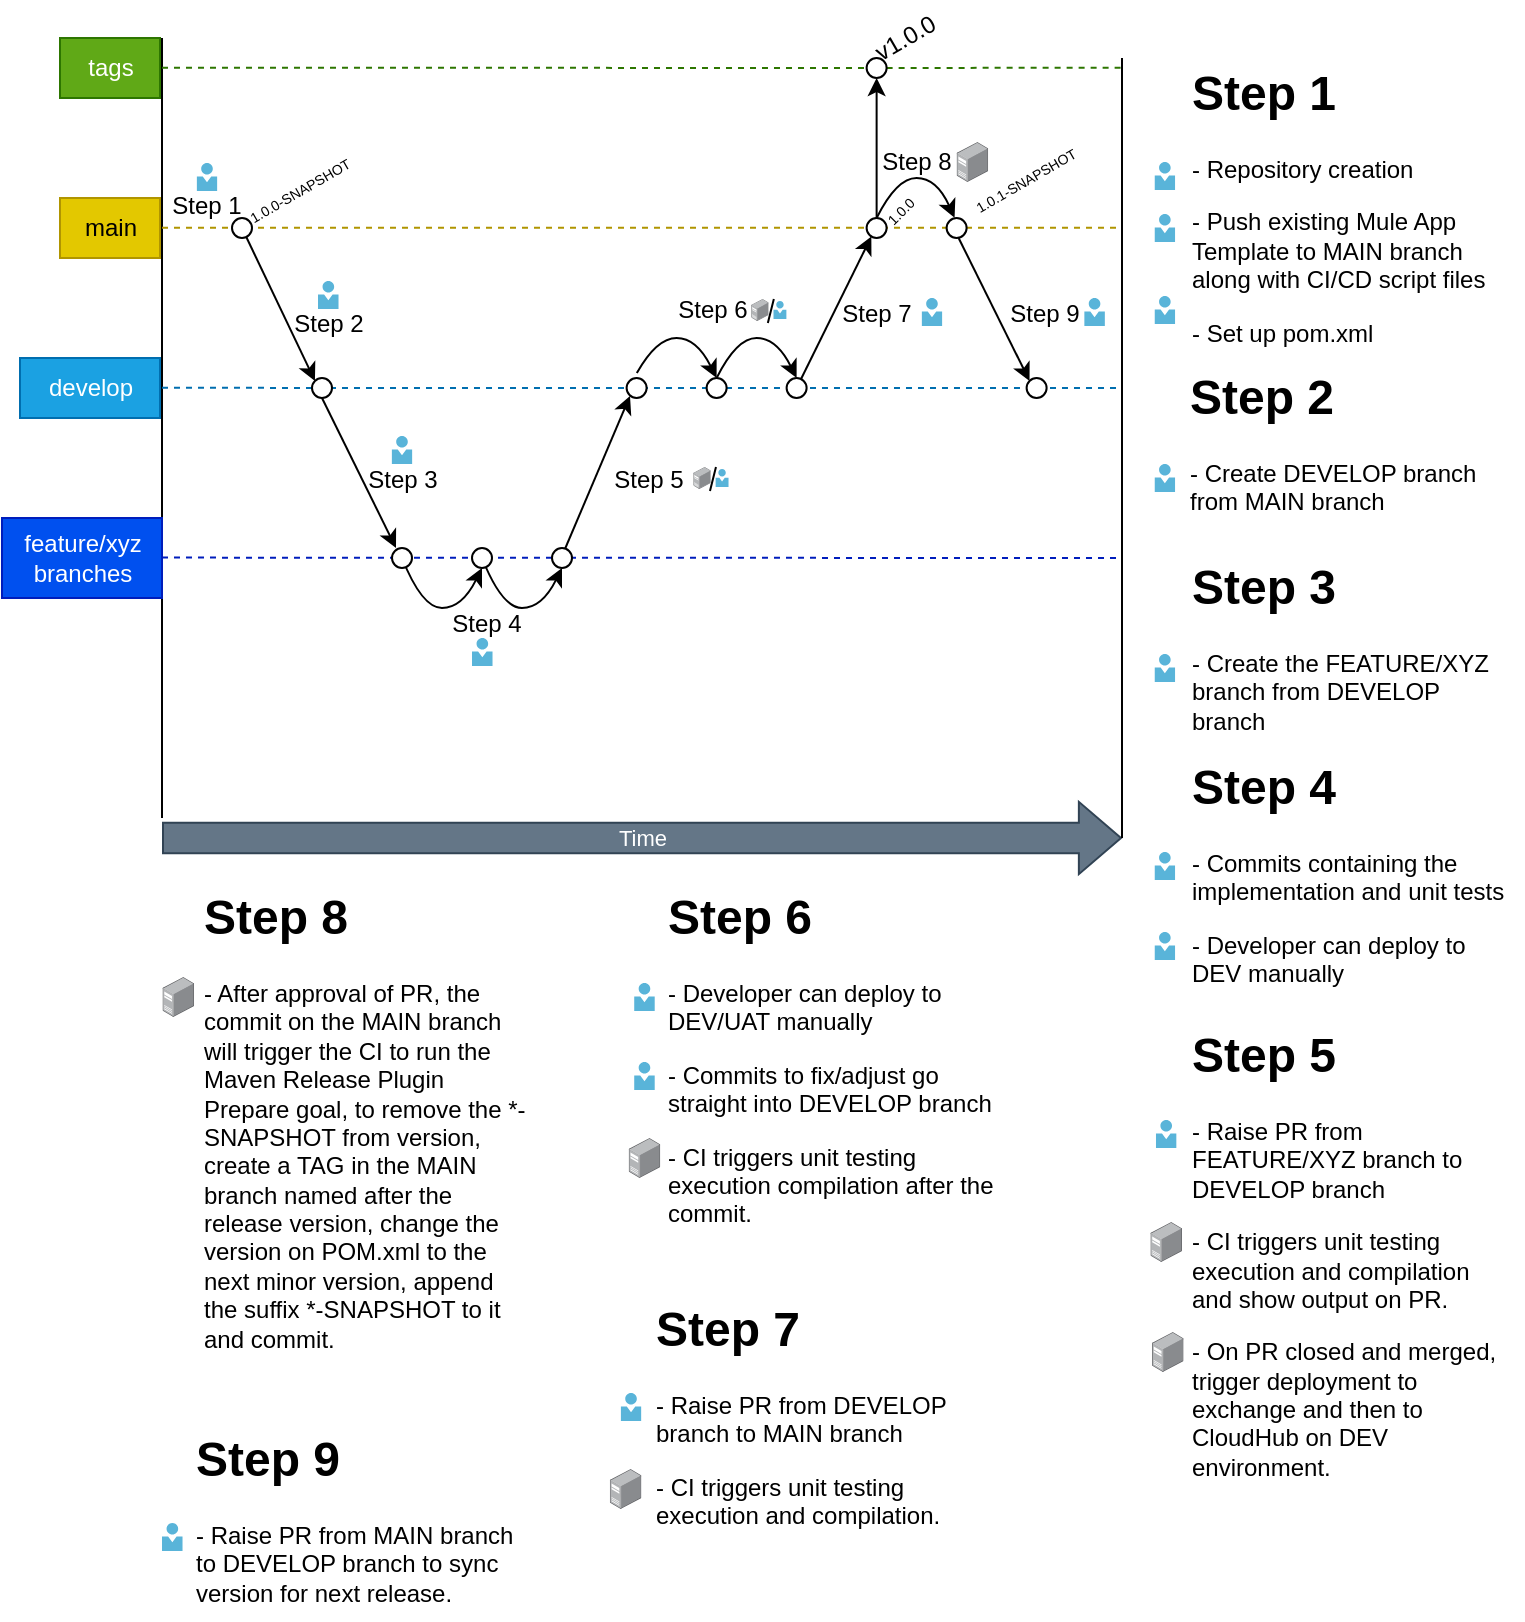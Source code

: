 <mxfile version="21.6.5" type="device" pages="4">
  <diagram name="New API" id="fMP-62zq0Drh8fqxtAuL">
    <mxGraphModel dx="1703" dy="972" grid="1" gridSize="10" guides="1" tooltips="1" connect="1" arrows="1" fold="1" page="1" pageScale="1" pageWidth="827" pageHeight="1169" math="0" shadow="0">
      <root>
        <mxCell id="0" />
        <mxCell id="1" parent="0" />
        <mxCell id="nEcrmQmEwlzkNigICEiU-2" value="" style="endArrow=none;html=1;rounded=0;endFill=0;startArrow=classic;startFill=1;" parent="1" edge="1">
          <mxGeometry width="50" height="50" relative="1" as="geometry">
            <mxPoint x="477.31" y="220" as="sourcePoint" />
            <mxPoint x="477.31" y="295" as="targetPoint" />
          </mxGeometry>
        </mxCell>
        <mxCell id="FhcBZPqyOB3JHqi98k8j-1" value="Time" style="shape=flexArrow;endArrow=classic;html=1;rounded=0;width=15.161;endSize=6.689;labelBackgroundColor=none;strokeColor=#314354;fontColor=#FFFFFF;fillColor=#647687;" parent="1" edge="1">
          <mxGeometry width="50" height="50" relative="1" as="geometry">
            <mxPoint x="120" y="600" as="sourcePoint" />
            <mxPoint x="600" y="600" as="targetPoint" />
          </mxGeometry>
        </mxCell>
        <mxCell id="FhcBZPqyOB3JHqi98k8j-4" value="tags" style="text;html=1;align=center;verticalAlign=middle;resizable=0;points=[];autosize=1;strokeColor=#2D7600;fillColor=#60a917;fontColor=#ffffff;" parent="1" vertex="1">
          <mxGeometry x="69" y="200" width="50" height="30" as="geometry" />
        </mxCell>
        <mxCell id="FhcBZPqyOB3JHqi98k8j-5" value="main" style="text;html=1;align=center;verticalAlign=middle;resizable=0;points=[];autosize=1;strokeColor=#B09500;fillColor=#e3c800;fontColor=#000000;" parent="1" vertex="1">
          <mxGeometry x="69" y="280" width="50" height="30" as="geometry" />
        </mxCell>
        <mxCell id="FhcBZPqyOB3JHqi98k8j-6" value="develop" style="text;html=1;align=center;verticalAlign=middle;resizable=0;points=[];autosize=1;strokeColor=#006EAF;fillColor=#1ba1e2;fontColor=#ffffff;" parent="1" vertex="1">
          <mxGeometry x="49" y="360" width="70" height="30" as="geometry" />
        </mxCell>
        <mxCell id="FhcBZPqyOB3JHqi98k8j-8" value="" style="endArrow=none;html=1;rounded=0;" parent="1" edge="1">
          <mxGeometry width="50" height="50" relative="1" as="geometry">
            <mxPoint x="120" y="200" as="sourcePoint" />
            <mxPoint x="120" y="590" as="targetPoint" />
          </mxGeometry>
        </mxCell>
        <mxCell id="FhcBZPqyOB3JHqi98k8j-9" value="Step 1" style="text;html=1;strokeColor=none;fillColor=none;align=center;verticalAlign=middle;whiteSpace=wrap;rounded=0;" parent="1" vertex="1">
          <mxGeometry x="120" y="276.5" width="45" height="15" as="geometry" />
        </mxCell>
        <mxCell id="FhcBZPqyOB3JHqi98k8j-15" value="" style="endArrow=none;html=1;rounded=0;endFill=0;startArrow=classic;startFill=1;exitX=0;exitY=0;exitDx=0;exitDy=0;" parent="1" source="FhcBZPqyOB3JHqi98k8j-16" edge="1">
          <mxGeometry width="50" height="50" relative="1" as="geometry">
            <mxPoint x="200" y="375" as="sourcePoint" />
            <mxPoint x="160" y="295" as="targetPoint" />
          </mxGeometry>
        </mxCell>
        <mxCell id="FhcBZPqyOB3JHqi98k8j-17" value="Step 2" style="text;html=1;strokeColor=none;fillColor=none;align=center;verticalAlign=middle;whiteSpace=wrap;rounded=0;" parent="1" vertex="1">
          <mxGeometry x="180.68" y="335.5" width="45" height="15" as="geometry" />
        </mxCell>
        <mxCell id="FhcBZPqyOB3JHqi98k8j-20" value="" style="endArrow=none;dashed=1;html=1;rounded=0;fillColor=#e3c800;strokeColor=#B09500;" parent="1" edge="1">
          <mxGeometry width="50" height="50" relative="1" as="geometry">
            <mxPoint x="120" y="294.93" as="sourcePoint" />
            <mxPoint x="600" y="294.93" as="targetPoint" />
          </mxGeometry>
        </mxCell>
        <mxCell id="FhcBZPqyOB3JHqi98k8j-22" value="" style="endArrow=none;html=1;rounded=0;" parent="1" edge="1">
          <mxGeometry width="50" height="50" relative="1" as="geometry">
            <mxPoint x="600" y="210" as="sourcePoint" />
            <mxPoint x="600" y="600" as="targetPoint" />
          </mxGeometry>
        </mxCell>
        <mxCell id="FhcBZPqyOB3JHqi98k8j-24" value="" style="endArrow=none;dashed=1;html=1;rounded=0;fillColor=#1ba1e2;strokeColor=#006EAF;" parent="1" edge="1">
          <mxGeometry width="50" height="50" relative="1" as="geometry">
            <mxPoint x="120" y="374.93" as="sourcePoint" />
            <mxPoint x="600" y="375" as="targetPoint" />
          </mxGeometry>
        </mxCell>
        <mxCell id="FhcBZPqyOB3JHqi98k8j-3" value="" style="ellipse;whiteSpace=wrap;html=1;aspect=fixed;" parent="1" vertex="1">
          <mxGeometry x="155" y="290" width="10" height="10" as="geometry" />
        </mxCell>
        <mxCell id="FhcBZPqyOB3JHqi98k8j-16" value="" style="ellipse;whiteSpace=wrap;html=1;aspect=fixed;" parent="1" vertex="1">
          <mxGeometry x="195" y="370" width="10" height="10" as="geometry" />
        </mxCell>
        <mxCell id="FhcBZPqyOB3JHqi98k8j-29" value="Step 4" style="text;html=1;strokeColor=none;fillColor=none;align=center;verticalAlign=middle;whiteSpace=wrap;rounded=0;" parent="1" vertex="1">
          <mxGeometry x="259.83" y="485" width="45" height="15" as="geometry" />
        </mxCell>
        <mxCell id="FhcBZPqyOB3JHqi98k8j-30" value="&lt;h1&gt;Step 1&lt;/h1&gt;&lt;p&gt;- Repository creation&lt;/p&gt;&lt;p&gt;- Push existing Mule App Template to MAIN branch along with CI/CD script files&lt;/p&gt;&lt;p&gt;- Set up pom.xml&lt;/p&gt;" style="text;html=1;strokeColor=none;fillColor=none;spacing=5;spacingTop=-20;whiteSpace=wrap;overflow=hidden;rounded=0;" parent="1" vertex="1">
          <mxGeometry x="630.29" y="208" width="169.71" height="152" as="geometry" />
        </mxCell>
        <mxCell id="FhcBZPqyOB3JHqi98k8j-31" value="&lt;h1&gt;Step 2&lt;/h1&gt;&lt;p&gt;- Create DEVELOP branch from MAIN branch&lt;/p&gt;" style="text;html=1;strokeColor=none;fillColor=none;spacing=5;spacingTop=-20;whiteSpace=wrap;overflow=hidden;rounded=0;" parent="1" vertex="1">
          <mxGeometry x="629.32" y="360" width="170.68" height="80" as="geometry" />
        </mxCell>
        <mxCell id="FhcBZPqyOB3JHqi98k8j-32" value="&lt;h1&gt;Step 4&lt;/h1&gt;&lt;p&gt;- Commits containing the implementation and unit tests&amp;nbsp;&lt;/p&gt;&lt;p&gt;- Developer can deploy to DEV manually&lt;/p&gt;" style="text;html=1;strokeColor=none;fillColor=none;spacing=5;spacingTop=-20;whiteSpace=wrap;overflow=hidden;rounded=0;" parent="1" vertex="1">
          <mxGeometry x="630" y="555" width="170" height="125" as="geometry" />
        </mxCell>
        <mxCell id="FhcBZPqyOB3JHqi98k8j-33" value="Step 6" style="text;html=1;strokeColor=none;fillColor=none;align=center;verticalAlign=middle;whiteSpace=wrap;rounded=0;" parent="1" vertex="1">
          <mxGeometry x="372.6" y="328.5" width="45" height="15" as="geometry" />
        </mxCell>
        <mxCell id="FhcBZPqyOB3JHqi98k8j-35" value="" style="ellipse;whiteSpace=wrap;html=1;aspect=fixed;" parent="1" vertex="1">
          <mxGeometry x="392.31" y="370" width="10" height="10" as="geometry" />
        </mxCell>
        <mxCell id="FhcBZPqyOB3JHqi98k8j-37" value="" style="ellipse;whiteSpace=wrap;html=1;aspect=fixed;" parent="1" vertex="1">
          <mxGeometry x="472.31" y="290" width="10" height="10" as="geometry" />
        </mxCell>
        <mxCell id="FhcBZPqyOB3JHqi98k8j-38" value="" style="curved=1;endArrow=classic;html=1;rounded=0;entryX=0.5;entryY=0;entryDx=0;entryDy=0;exitX=0.51;exitY=-0.245;exitDx=0;exitDy=0;exitPerimeter=0;" parent="1" target="FhcBZPqyOB3JHqi98k8j-35" edge="1">
          <mxGeometry width="50" height="50" relative="1" as="geometry">
            <mxPoint x="357.41" y="367.55" as="sourcePoint" />
            <mxPoint x="402.31" y="340" as="targetPoint" />
            <Array as="points">
              <mxPoint x="367.31" y="350" />
              <mxPoint x="387.31" y="350" />
            </Array>
          </mxGeometry>
        </mxCell>
        <mxCell id="FhcBZPqyOB3JHqi98k8j-39" value="" style="curved=1;endArrow=classic;html=1;rounded=0;entryX=0.5;entryY=0;entryDx=0;entryDy=0;" parent="1" target="FhcBZPqyOB3JHqi98k8j-36" edge="1">
          <mxGeometry width="50" height="50" relative="1" as="geometry">
            <mxPoint x="397.31" y="370" as="sourcePoint" />
            <mxPoint x="442.31" y="370" as="targetPoint" />
            <Array as="points">
              <mxPoint x="407.31" y="350" />
              <mxPoint x="427.31" y="350" />
            </Array>
          </mxGeometry>
        </mxCell>
        <mxCell id="FhcBZPqyOB3JHqi98k8j-40" value="" style="endArrow=none;html=1;rounded=0;endFill=0;startArrow=classic;startFill=1;exitX=0.236;exitY=0.926;exitDx=0;exitDy=0;exitPerimeter=0;" parent="1" source="FhcBZPqyOB3JHqi98k8j-37" edge="1">
          <mxGeometry width="50" height="50" relative="1" as="geometry">
            <mxPoint x="477.31" y="330" as="sourcePoint" />
            <mxPoint x="437.31" y="375" as="targetPoint" />
          </mxGeometry>
        </mxCell>
        <mxCell id="FhcBZPqyOB3JHqi98k8j-41" value="Step 7" style="text;html=1;strokeColor=none;fillColor=none;align=center;verticalAlign=middle;whiteSpace=wrap;rounded=0;" parent="1" vertex="1">
          <mxGeometry x="454.81" y="330" width="45" height="15" as="geometry" />
        </mxCell>
        <mxCell id="FhcBZPqyOB3JHqi98k8j-36" value="" style="ellipse;whiteSpace=wrap;html=1;aspect=fixed;" parent="1" vertex="1">
          <mxGeometry x="432.31" y="370" width="10" height="10" as="geometry" />
        </mxCell>
        <mxCell id="nEcrmQmEwlzkNigICEiU-1" value="" style="endArrow=none;dashed=1;html=1;rounded=0;fillColor=#60a917;strokeColor=#2D7600;" parent="1" source="nEcrmQmEwlzkNigICEiU-3" edge="1">
          <mxGeometry width="50" height="50" relative="1" as="geometry">
            <mxPoint x="120" y="214.83" as="sourcePoint" />
            <mxPoint x="600" y="214.83" as="targetPoint" />
          </mxGeometry>
        </mxCell>
        <mxCell id="nEcrmQmEwlzkNigICEiU-4" value="" style="endArrow=none;dashed=1;html=1;rounded=0;fillColor=#60a917;strokeColor=#2D7600;" parent="1" target="nEcrmQmEwlzkNigICEiU-3" edge="1">
          <mxGeometry width="50" height="50" relative="1" as="geometry">
            <mxPoint x="120" y="214.83" as="sourcePoint" />
            <mxPoint x="600" y="214.83" as="targetPoint" />
          </mxGeometry>
        </mxCell>
        <mxCell id="nEcrmQmEwlzkNigICEiU-3" value="" style="ellipse;whiteSpace=wrap;html=1;aspect=fixed;" parent="1" vertex="1">
          <mxGeometry x="472.31" y="210" width="10" height="10" as="geometry" />
        </mxCell>
        <mxCell id="nEcrmQmEwlzkNigICEiU-5" value="Step 8" style="text;html=1;strokeColor=none;fillColor=none;align=center;verticalAlign=middle;whiteSpace=wrap;rounded=0;" parent="1" vertex="1">
          <mxGeometry x="475.31" y="254.5" width="45" height="15" as="geometry" />
        </mxCell>
        <mxCell id="03ieLu1_suSG6GnbeN9B-1" value="v1.0.0" style="text;html=1;strokeColor=none;fillColor=none;align=center;verticalAlign=middle;whiteSpace=wrap;rounded=0;rotation=-30;" parent="1" vertex="1">
          <mxGeometry x="469.31" y="192" width="45" height="15" as="geometry" />
        </mxCell>
        <mxCell id="5vmJwaiRj2mBz6dOy22q-1" value="" style="ellipse;whiteSpace=wrap;html=1;aspect=fixed;" parent="1" vertex="1">
          <mxGeometry x="512.31" y="290" width="10" height="10" as="geometry" />
        </mxCell>
        <mxCell id="5vmJwaiRj2mBz6dOy22q-2" value="" style="curved=1;endArrow=classic;html=1;rounded=0;entryX=0.398;entryY=-0.016;entryDx=0;entryDy=0;entryPerimeter=0;" parent="1" target="5vmJwaiRj2mBz6dOy22q-1" edge="1">
          <mxGeometry width="50" height="50" relative="1" as="geometry">
            <mxPoint x="477.31" y="290" as="sourcePoint" />
            <mxPoint x="517.31" y="290" as="targetPoint" />
            <Array as="points">
              <mxPoint x="487.31" y="270" />
              <mxPoint x="507.31" y="270" />
            </Array>
          </mxGeometry>
        </mxCell>
        <mxCell id="5vmJwaiRj2mBz6dOy22q-3" value="1.0.1-SNAPSHOT" style="text;html=1;strokeColor=none;fillColor=none;align=center;verticalAlign=middle;whiteSpace=wrap;rounded=0;fontSize=7;rotation=-30;" parent="1" vertex="1">
          <mxGeometry x="516.66" y="264.55" width="70.8" height="15" as="geometry" />
        </mxCell>
        <mxCell id="DiZ-S6K9O0J3xOJPMpHF-1" value="" style="endArrow=none;html=1;rounded=0;endFill=0;startArrow=classic;startFill=1;entryX=0.55;entryY=1.003;entryDx=0;entryDy=0;exitX=0;exitY=0;exitDx=0;exitDy=0;entryPerimeter=0;" parent="1" source="DiZ-S6K9O0J3xOJPMpHF-2" edge="1">
          <mxGeometry width="50" height="50" relative="1" as="geometry">
            <mxPoint x="577.31" y="340" as="sourcePoint" />
            <mxPoint x="518.31" y="300" as="targetPoint" />
          </mxGeometry>
        </mxCell>
        <mxCell id="DiZ-S6K9O0J3xOJPMpHF-2" value="" style="ellipse;whiteSpace=wrap;html=1;aspect=fixed;" parent="1" vertex="1">
          <mxGeometry x="552.31" y="370" width="10" height="10" as="geometry" />
        </mxCell>
        <mxCell id="DiZ-S6K9O0J3xOJPMpHF-3" value="Step 9" style="text;html=1;strokeColor=none;fillColor=none;align=center;verticalAlign=middle;whiteSpace=wrap;rounded=0;" parent="1" vertex="1">
          <mxGeometry x="538.81" y="330" width="45" height="15" as="geometry" />
        </mxCell>
        <mxCell id="6hOy1c5Wo1XjNrQFyxft-1" value="" style="image;sketch=0;aspect=fixed;html=1;points=[];align=center;fontSize=12;image=img/lib/mscae/Person.svg;" parent="1" vertex="1">
          <mxGeometry x="137.32" y="262.5" width="10.36" height="14" as="geometry" />
        </mxCell>
        <mxCell id="6hOy1c5Wo1XjNrQFyxft-2" value="" style="image;sketch=0;aspect=fixed;html=1;points=[];align=center;fontSize=12;image=img/lib/mscae/Person.svg;" parent="1" vertex="1">
          <mxGeometry x="198" y="321.5" width="10.36" height="14" as="geometry" />
        </mxCell>
        <mxCell id="0-SgvkXSxN-I-1zcTVwH-2" value="" style="image;points=[];aspect=fixed;html=1;align=center;shadow=0;dashed=0;image=img/lib/allied_telesis/computer_and_terminals/Server_Desktop.svg;" parent="1" vertex="1">
          <mxGeometry x="517.31" y="252" width="15.78" height="20" as="geometry" />
        </mxCell>
        <mxCell id="0-SgvkXSxN-I-1zcTVwH-3" value="" style="image;sketch=0;aspect=fixed;html=1;points=[];align=center;fontSize=12;image=img/lib/mscae/Person.svg;" parent="1" vertex="1">
          <mxGeometry x="581.1" y="330" width="10.36" height="14" as="geometry" />
        </mxCell>
        <mxCell id="Vy9VifHJTtyrVydcVovC-1" value="" style="image;sketch=0;aspect=fixed;html=1;points=[];align=center;fontSize=12;image=img/lib/mscae/Person.svg;" parent="1" vertex="1">
          <mxGeometry x="499.81" y="330" width="10.36" height="14" as="geometry" />
        </mxCell>
        <mxCell id="Vy9VifHJTtyrVydcVovC-2" value="&lt;h1&gt;Step 8&lt;/h1&gt;&lt;p&gt;- After approval of PR, the commit on the MAIN branch will trigger the CI to run the Maven Release Plugin Prepare goal, to remove the *-SNAPSHOT from version, create a TAG in the MAIN branch named after the release version,&amp;nbsp;&lt;span style=&quot;background-color: initial;&quot;&gt;change the version on POM.xml to the next minor version, append the suffix&amp;nbsp;&lt;/span&gt;&lt;span style=&quot;background-color: initial;&quot;&gt;*-SNAPSHOT to it and commit.&lt;/span&gt;&lt;/p&gt;" style="text;html=1;strokeColor=none;fillColor=none;spacing=5;spacingTop=-20;whiteSpace=wrap;overflow=hidden;rounded=0;" parent="1" vertex="1">
          <mxGeometry x="135.61" y="619.5" width="169.22" height="260.5" as="geometry" />
        </mxCell>
        <mxCell id="Vy9VifHJTtyrVydcVovC-3" value="" style="image;sketch=0;aspect=fixed;html=1;points=[];align=center;fontSize=12;image=img/lib/mscae/Person.svg;" parent="1" vertex="1">
          <mxGeometry x="616.25" y="262" width="10.36" height="14" as="geometry" />
        </mxCell>
        <mxCell id="Vy9VifHJTtyrVydcVovC-4" value="" style="image;sketch=0;aspect=fixed;html=1;points=[];align=center;fontSize=12;image=img/lib/mscae/Person.svg;" parent="1" vertex="1">
          <mxGeometry x="616.25" y="288" width="10.36" height="14" as="geometry" />
        </mxCell>
        <mxCell id="Vy9VifHJTtyrVydcVovC-5" value="" style="image;sketch=0;aspect=fixed;html=1;points=[];align=center;fontSize=12;image=img/lib/mscae/Person.svg;" parent="1" vertex="1">
          <mxGeometry x="616.25" y="329" width="10.36" height="14" as="geometry" />
        </mxCell>
        <mxCell id="Vy9VifHJTtyrVydcVovC-6" value="" style="image;sketch=0;aspect=fixed;html=1;points=[];align=center;fontSize=12;image=img/lib/mscae/Person.svg;" parent="1" vertex="1">
          <mxGeometry x="616.25" y="413" width="10.36" height="14" as="geometry" />
        </mxCell>
        <mxCell id="Vy9VifHJTtyrVydcVovC-7" value="" style="image;sketch=0;aspect=fixed;html=1;points=[];align=center;fontSize=12;image=img/lib/mscae/Person.svg;" parent="1" vertex="1">
          <mxGeometry x="616.25" y="607" width="10.36" height="14" as="geometry" />
        </mxCell>
        <mxCell id="Vy9VifHJTtyrVydcVovC-13" value="" style="image;sketch=0;aspect=fixed;html=1;points=[];align=center;fontSize=12;image=img/lib/mscae/Person.svg;" parent="1" vertex="1">
          <mxGeometry x="349.34" y="877.5" width="10.36" height="14" as="geometry" />
        </mxCell>
        <mxCell id="Vy9VifHJTtyrVydcVovC-15" value="" style="image;points=[];aspect=fixed;html=1;align=center;shadow=0;dashed=0;image=img/lib/allied_telesis/computer_and_terminals/Server_Desktop.svg;" parent="1" vertex="1">
          <mxGeometry x="120.25" y="669.5" width="15.78" height="20" as="geometry" />
        </mxCell>
        <mxCell id="Vy9VifHJTtyrVydcVovC-16" value="" style="image;sketch=0;aspect=fixed;html=1;points=[];align=center;fontSize=12;image=img/lib/mscae/Person.svg;" parent="1" vertex="1">
          <mxGeometry x="120.0" y="942.5" width="10.36" height="14" as="geometry" />
        </mxCell>
        <mxCell id="Vy9VifHJTtyrVydcVovC-17" value="&lt;h1&gt;Step 7&lt;/h1&gt;&lt;p&gt;- Raise PR from DEVELOP branch to MAIN branch&lt;/p&gt;&lt;p&gt;- CI triggers unit testing execution and compilation.&amp;nbsp;&lt;br&gt;&lt;/p&gt;&lt;p&gt;&lt;br&gt;&lt;/p&gt;" style="text;html=1;strokeColor=none;fillColor=none;spacing=5;spacingTop=-20;whiteSpace=wrap;overflow=hidden;rounded=0;" parent="1" vertex="1">
          <mxGeometry x="362.41" y="825.5" width="170.68" height="164.5" as="geometry" />
        </mxCell>
        <mxCell id="ddQQ5UHYENpUPduiLBml-3" value="" style="image;sketch=0;aspect=fixed;html=1;points=[];align=center;fontSize=12;image=img/lib/mscae/Person.svg;" parent="1" vertex="1">
          <mxGeometry x="425.65" y="331.5" width="6.66" height="9" as="geometry" />
        </mxCell>
        <mxCell id="ddQQ5UHYENpUPduiLBml-4" value="" style="image;points=[];aspect=fixed;html=1;align=center;shadow=0;dashed=0;image=img/lib/allied_telesis/computer_and_terminals/Server_Desktop.svg;" parent="1" vertex="1">
          <mxGeometry x="414.6" y="330.5" width="8.68" height="11" as="geometry" />
        </mxCell>
        <mxCell id="ddQQ5UHYENpUPduiLBml-5" value="" style="endArrow=none;html=1;rounded=0;" parent="1" edge="1">
          <mxGeometry width="50" height="50" relative="1" as="geometry">
            <mxPoint x="422.93" y="342.5" as="sourcePoint" />
            <mxPoint x="425.93" y="330.5" as="targetPoint" />
          </mxGeometry>
        </mxCell>
        <mxCell id="ddQQ5UHYENpUPduiLBml-9" value="&lt;h1&gt;Step 9&lt;/h1&gt;&lt;p&gt;- Raise PR from MAIN branch to DEVELOP branch to sync version for next release.&lt;/p&gt;" style="text;html=1;strokeColor=none;fillColor=none;spacing=5;spacingTop=-20;whiteSpace=wrap;overflow=hidden;rounded=0;" parent="1" vertex="1">
          <mxGeometry x="131.86" y="890.5" width="169.22" height="100" as="geometry" />
        </mxCell>
        <mxCell id="ddQQ5UHYENpUPduiLBml-10" value="1.0.0-SNAPSHOT" style="text;html=1;strokeColor=none;fillColor=none;align=center;verticalAlign=middle;whiteSpace=wrap;rounded=0;fontSize=7;rotation=-30;" parent="1" vertex="1">
          <mxGeometry x="153.84" y="269.5" width="70.8" height="15" as="geometry" />
        </mxCell>
        <mxCell id="oFy49Qrh_hXhayf3ksmZ-1" value="1.0.0" style="text;html=1;strokeColor=none;fillColor=none;align=center;verticalAlign=middle;whiteSpace=wrap;rounded=0;rotation=-45;fontSize=7;" parent="1" vertex="1">
          <mxGeometry x="477.31" y="279" width="25" height="15" as="geometry" />
        </mxCell>
        <mxCell id="RtYTChD_3rSf_Z4nVCqW-1" value="feature/xyz&lt;br&gt;branches" style="text;html=1;align=center;verticalAlign=middle;resizable=0;points=[];autosize=1;strokeColor=#001DBC;fillColor=#0050ef;fontColor=#ffffff;" parent="1" vertex="1">
          <mxGeometry x="40" y="440" width="80" height="40" as="geometry" />
        </mxCell>
        <mxCell id="RtYTChD_3rSf_Z4nVCqW-2" value="" style="endArrow=none;dashed=1;html=1;rounded=0;fillColor=#0050ef;strokeColor=#001DBC;" parent="1" edge="1">
          <mxGeometry width="50" height="50" relative="1" as="geometry">
            <mxPoint x="120" y="459.8" as="sourcePoint" />
            <mxPoint x="600" y="460" as="targetPoint" />
          </mxGeometry>
        </mxCell>
        <mxCell id="RtYTChD_3rSf_Z4nVCqW-3" value="" style="endArrow=none;html=1;rounded=0;endFill=0;startArrow=classic;startFill=1;entryX=0.5;entryY=1;entryDx=0;entryDy=0;" parent="1" target="FhcBZPqyOB3JHqi98k8j-16" edge="1">
          <mxGeometry width="50" height="50" relative="1" as="geometry">
            <mxPoint x="237" y="455" as="sourcePoint" />
            <mxPoint x="150" y="410" as="targetPoint" />
          </mxGeometry>
        </mxCell>
        <mxCell id="RtYTChD_3rSf_Z4nVCqW-8" value="" style="curved=1;endArrow=classic;html=1;rounded=0;entryX=0.5;entryY=1;entryDx=0;entryDy=0;" parent="1" edge="1">
          <mxGeometry width="50" height="50" relative="1" as="geometry">
            <mxPoint x="240" y="460" as="sourcePoint" />
            <mxPoint x="280" y="465" as="targetPoint" />
            <Array as="points">
              <mxPoint x="250" y="485" />
              <mxPoint x="270" y="485" />
            </Array>
          </mxGeometry>
        </mxCell>
        <mxCell id="RtYTChD_3rSf_Z4nVCqW-9" value="" style="curved=1;endArrow=classic;html=1;rounded=0;entryX=0.5;entryY=1;entryDx=0;entryDy=0;" parent="1" edge="1">
          <mxGeometry width="50" height="50" relative="1" as="geometry">
            <mxPoint x="280" y="460" as="sourcePoint" />
            <mxPoint x="320" y="465" as="targetPoint" />
            <Array as="points">
              <mxPoint x="290" y="485" />
              <mxPoint x="310" y="485" />
            </Array>
          </mxGeometry>
        </mxCell>
        <mxCell id="RtYTChD_3rSf_Z4nVCqW-10" value="" style="ellipse;whiteSpace=wrap;html=1;aspect=fixed;" parent="1" vertex="1">
          <mxGeometry x="275" y="455" width="10" height="10" as="geometry" />
        </mxCell>
        <mxCell id="RtYTChD_3rSf_Z4nVCqW-4" value="" style="ellipse;whiteSpace=wrap;html=1;aspect=fixed;" parent="1" vertex="1">
          <mxGeometry x="235" y="455" width="10" height="10" as="geometry" />
        </mxCell>
        <mxCell id="RtYTChD_3rSf_Z4nVCqW-11" value="" style="endArrow=none;html=1;rounded=0;endFill=0;startArrow=classic;startFill=1;" parent="1" edge="1">
          <mxGeometry width="50" height="50" relative="1" as="geometry">
            <mxPoint x="354" y="379" as="sourcePoint" />
            <mxPoint x="320" y="459" as="targetPoint" />
          </mxGeometry>
        </mxCell>
        <mxCell id="RtYTChD_3rSf_Z4nVCqW-12" value="" style="ellipse;whiteSpace=wrap;html=1;aspect=fixed;" parent="1" vertex="1">
          <mxGeometry x="352.31" y="370" width="10" height="10" as="geometry" />
        </mxCell>
        <mxCell id="RtYTChD_3rSf_Z4nVCqW-13" value="&lt;h1&gt;Step 3&lt;/h1&gt;&lt;p&gt;- Create the FEATURE/XYZ branch from DEVELOP branch&lt;/p&gt;" style="text;html=1;strokeColor=none;fillColor=none;spacing=5;spacingTop=-20;whiteSpace=wrap;overflow=hidden;rounded=0;" parent="1" vertex="1">
          <mxGeometry x="629.66" y="455" width="170.68" height="95" as="geometry" />
        </mxCell>
        <mxCell id="RtYTChD_3rSf_Z4nVCqW-14" value="" style="image;sketch=0;aspect=fixed;html=1;points=[];align=center;fontSize=12;image=img/lib/mscae/Person.svg;" parent="1" vertex="1">
          <mxGeometry x="616.25" y="508" width="10.36" height="14" as="geometry" />
        </mxCell>
        <mxCell id="RtYTChD_3rSf_Z4nVCqW-15" value="Step 3" style="text;html=1;strokeColor=none;fillColor=none;align=center;verticalAlign=middle;whiteSpace=wrap;rounded=0;" parent="1" vertex="1">
          <mxGeometry x="217.5" y="413" width="45" height="15" as="geometry" />
        </mxCell>
        <mxCell id="RtYTChD_3rSf_Z4nVCqW-16" value="" style="image;sketch=0;aspect=fixed;html=1;points=[];align=center;fontSize=12;image=img/lib/mscae/Person.svg;" parent="1" vertex="1">
          <mxGeometry x="234.82" y="399" width="10.36" height="14" as="geometry" />
        </mxCell>
        <mxCell id="RtYTChD_3rSf_Z4nVCqW-7" value="" style="ellipse;whiteSpace=wrap;html=1;aspect=fixed;" parent="1" vertex="1">
          <mxGeometry x="315" y="455" width="10" height="10" as="geometry" />
        </mxCell>
        <mxCell id="hSn4EkWTQeVIlthm3qZw-1" value="Step 5" style="text;html=1;strokeColor=none;fillColor=none;align=center;verticalAlign=middle;whiteSpace=wrap;rounded=0;" parent="1" vertex="1">
          <mxGeometry x="340.65" y="413" width="45" height="15" as="geometry" />
        </mxCell>
        <mxCell id="hSn4EkWTQeVIlthm3qZw-2" value="" style="image;sketch=0;aspect=fixed;html=1;points=[];align=center;fontSize=12;image=img/lib/mscae/Person.svg;" parent="1" vertex="1">
          <mxGeometry x="396.7" y="415.5" width="6.66" height="9" as="geometry" />
        </mxCell>
        <mxCell id="hSn4EkWTQeVIlthm3qZw-3" value="" style="image;points=[];aspect=fixed;html=1;align=center;shadow=0;dashed=0;image=img/lib/allied_telesis/computer_and_terminals/Server_Desktop.svg;" parent="1" vertex="1">
          <mxGeometry x="385.65" y="414.5" width="8.68" height="11" as="geometry" />
        </mxCell>
        <mxCell id="hSn4EkWTQeVIlthm3qZw-4" value="" style="endArrow=none;html=1;rounded=0;" parent="1" edge="1">
          <mxGeometry width="50" height="50" relative="1" as="geometry">
            <mxPoint x="393.98" y="426.5" as="sourcePoint" />
            <mxPoint x="396.98" y="414.5" as="targetPoint" />
          </mxGeometry>
        </mxCell>
        <mxCell id="PAz1MLu2Euhngj8n1xBJ-1" value="&lt;h1&gt;Step 5&lt;/h1&gt;&lt;p&gt;&lt;/p&gt;- Raise PR from FEATURE/XYZ branch to DEVELOP branch&lt;p&gt;- CI triggers unit testing execution and compilation and show output on PR.&lt;/p&gt;&lt;p&gt;- On PR closed and merged, trigger deployment to exchange and then to CloudHub on DEV environment.&lt;/p&gt;" style="text;html=1;strokeColor=none;fillColor=none;spacing=5;spacingTop=-20;whiteSpace=wrap;overflow=hidden;rounded=0;" parent="1" vertex="1">
          <mxGeometry x="630" y="689" width="170" height="251" as="geometry" />
        </mxCell>
        <mxCell id="Dxgz9rszbo_4D05CJYHF-1" value="" style="image;sketch=0;aspect=fixed;html=1;points=[];align=center;fontSize=12;image=img/lib/mscae/Person.svg;" parent="1" vertex="1">
          <mxGeometry x="616.93" y="741" width="10.36" height="14" as="geometry" />
        </mxCell>
        <mxCell id="Dxgz9rszbo_4D05CJYHF-2" value="" style="image;points=[];aspect=fixed;html=1;align=center;shadow=0;dashed=0;image=img/lib/allied_telesis/computer_and_terminals/Server_Desktop.svg;" parent="1" vertex="1">
          <mxGeometry x="614.22" y="792" width="15.78" height="20" as="geometry" />
        </mxCell>
        <mxCell id="K3WMHOtgFFXaqqps3xGb-1" value="&lt;h1&gt;Step 6&lt;/h1&gt;&lt;p&gt;- Developer can deploy to DEV/UAT manually&lt;br&gt;&lt;/p&gt;&lt;p&gt;- Commits to fix/adjust go straight into DEVELOP branch&lt;/p&gt;&lt;p&gt;- CI triggers unit testing execution compilation after the commit.&lt;br&gt;&lt;/p&gt;" style="text;html=1;strokeColor=none;fillColor=none;spacing=5;spacingTop=-20;whiteSpace=wrap;overflow=hidden;rounded=0;" parent="1" vertex="1">
          <mxGeometry x="368.13" y="619.5" width="170.68" height="200" as="geometry" />
        </mxCell>
        <mxCell id="BD7lznSAvsFT2N_wlbj9-1" value="" style="image;sketch=0;aspect=fixed;html=1;points=[];align=center;fontSize=12;image=img/lib/mscae/Person.svg;" parent="1" vertex="1">
          <mxGeometry x="356.06" y="712" width="10.36" height="14" as="geometry" />
        </mxCell>
        <mxCell id="BD7lznSAvsFT2N_wlbj9-3" value="" style="image;points=[];aspect=fixed;html=1;align=center;shadow=0;dashed=0;image=img/lib/allied_telesis/computer_and_terminals/Server_Desktop.svg;" parent="1" vertex="1">
          <mxGeometry x="353.35" y="750" width="15.78" height="20" as="geometry" />
        </mxCell>
        <mxCell id="TovejZj6ZNhs-I5Veo37-1" value="" style="image;sketch=0;aspect=fixed;html=1;points=[];align=center;fontSize=12;image=img/lib/mscae/Person.svg;" parent="1" vertex="1">
          <mxGeometry x="616.25" y="647" width="10.36" height="14" as="geometry" />
        </mxCell>
        <mxCell id="TovejZj6ZNhs-I5Veo37-2" value="" style="image;sketch=0;aspect=fixed;html=1;points=[];align=center;fontSize=12;image=img/lib/mscae/Person.svg;" parent="1" vertex="1">
          <mxGeometry x="356.06" y="672.5" width="10.36" height="14" as="geometry" />
        </mxCell>
        <mxCell id="TovejZj6ZNhs-I5Veo37-3" value="" style="image;points=[];aspect=fixed;html=1;align=center;shadow=0;dashed=0;image=img/lib/allied_telesis/computer_and_terminals/Server_Desktop.svg;" parent="1" vertex="1">
          <mxGeometry x="343.92" y="915.5" width="15.78" height="20" as="geometry" />
        </mxCell>
        <mxCell id="ozvgKpE6U1wtc8mPDzG5-1" value="" style="image;sketch=0;aspect=fixed;html=1;points=[];align=center;fontSize=12;image=img/lib/mscae/Person.svg;" vertex="1" parent="1">
          <mxGeometry x="275" y="500" width="10.36" height="14" as="geometry" />
        </mxCell>
        <mxCell id="Q92Z3XEuI8HdzEAgWEK0-1" value="" style="image;points=[];aspect=fixed;html=1;align=center;shadow=0;dashed=0;image=img/lib/allied_telesis/computer_and_terminals/Server_Desktop.svg;" vertex="1" parent="1">
          <mxGeometry x="615" y="847" width="15.78" height="20" as="geometry" />
        </mxCell>
      </root>
    </mxGraphModel>
  </diagram>
  <diagram id="cAJn-cwfC_N8Tn0snRjz" name="New feature in existing API">
    <mxGraphModel dx="1410" dy="804" grid="1" gridSize="10" guides="1" tooltips="1" connect="1" arrows="1" fold="1" page="1" pageScale="1" pageWidth="827" pageHeight="1169" math="0" shadow="0">
      <root>
        <mxCell id="0" />
        <mxCell id="1" parent="0" />
        <mxCell id="mLe1Tz-jWSVHeK9cLwhM-19" value="" style="endArrow=none;html=1;rounded=0;endFill=0;startArrow=classic;startFill=1;exitX=0;exitY=0;exitDx=0;exitDy=0;" parent="1" source="mLe1Tz-jWSVHeK9cLwhM-20" edge="1">
          <mxGeometry width="50" height="50" relative="1" as="geometry">
            <mxPoint x="500" y="340" as="sourcePoint" />
            <mxPoint x="440" y="296" as="targetPoint" />
          </mxGeometry>
        </mxCell>
        <mxCell id="mLe1Tz-jWSVHeK9cLwhM-9" value="" style="endArrow=none;dashed=1;html=1;rounded=0;fillColor=#e3c800;strokeColor=#B09500;" parent="1" source="BBjP0p92KBEhS-hyFqq2-1" target="mLe1Tz-jWSVHeK9cLwhM-8" edge="1">
          <mxGeometry width="50" height="50" relative="1" as="geometry">
            <mxPoint x="120" y="294.93" as="sourcePoint" />
            <mxPoint x="600" y="294.93" as="targetPoint" />
          </mxGeometry>
        </mxCell>
        <mxCell id="dGexSLDNsyLbKqKM4UDD-35" value="" style="endArrow=none;dashed=1;html=1;rounded=0;fillColor=#1ba1e2;strokeColor=#006EAF;" parent="1" edge="1">
          <mxGeometry width="50" height="50" relative="1" as="geometry">
            <mxPoint x="120" y="374.88" as="sourcePoint" />
            <mxPoint x="600" y="375.08" as="targetPoint" />
          </mxGeometry>
        </mxCell>
        <mxCell id="dGexSLDNsyLbKqKM4UDD-1" value="Time" style="shape=flexArrow;endArrow=classic;html=1;rounded=0;width=15.161;endSize=6.689;labelBackgroundColor=none;strokeColor=#314354;fontColor=#FFFFFF;fillColor=#647687;" parent="1" edge="1">
          <mxGeometry width="50" height="50" relative="1" as="geometry">
            <mxPoint x="120" y="600" as="sourcePoint" />
            <mxPoint x="600" y="600" as="targetPoint" />
          </mxGeometry>
        </mxCell>
        <mxCell id="dGexSLDNsyLbKqKM4UDD-2" value="tags" style="text;html=1;align=center;verticalAlign=middle;resizable=0;points=[];autosize=1;strokeColor=#2D7600;fillColor=#60a917;fontColor=#ffffff;" parent="1" vertex="1">
          <mxGeometry x="70" y="200" width="50" height="30" as="geometry" />
        </mxCell>
        <mxCell id="dGexSLDNsyLbKqKM4UDD-3" value="main" style="text;html=1;align=center;verticalAlign=middle;resizable=0;points=[];autosize=1;strokeColor=#B09500;fillColor=#e3c800;fontColor=#000000;" parent="1" vertex="1">
          <mxGeometry x="70" y="280" width="50" height="30" as="geometry" />
        </mxCell>
        <mxCell id="dGexSLDNsyLbKqKM4UDD-4" value="develop" style="text;html=1;align=center;verticalAlign=middle;resizable=0;points=[];autosize=1;strokeColor=#006EAF;fillColor=#1ba1e2;fontColor=#ffffff;" parent="1" vertex="1">
          <mxGeometry x="49" y="360" width="70" height="30" as="geometry" />
        </mxCell>
        <mxCell id="dGexSLDNsyLbKqKM4UDD-5" value="feature/xyz&lt;br&gt;branches" style="text;html=1;align=center;verticalAlign=middle;resizable=0;points=[];autosize=1;strokeColor=#001DBC;fillColor=#0050ef;fontColor=#ffffff;" parent="1" vertex="1">
          <mxGeometry x="40" y="440" width="80" height="40" as="geometry" />
        </mxCell>
        <mxCell id="dGexSLDNsyLbKqKM4UDD-6" value="" style="endArrow=none;html=1;rounded=0;" parent="1" edge="1">
          <mxGeometry width="50" height="50" relative="1" as="geometry">
            <mxPoint x="120" y="200" as="sourcePoint" />
            <mxPoint x="120" y="590" as="targetPoint" />
          </mxGeometry>
        </mxCell>
        <mxCell id="dGexSLDNsyLbKqKM4UDD-8" value="" style="endArrow=none;html=1;rounded=0;endFill=0;startArrow=classic;startFill=1;exitX=0.223;exitY=-0.058;exitDx=0;exitDy=0;exitPerimeter=0;" parent="1" source="dGexSLDNsyLbKqKM4UDD-17" edge="1">
          <mxGeometry width="50" height="50" relative="1" as="geometry">
            <mxPoint x="200" y="375" as="sourcePoint" />
            <mxPoint x="177" y="375" as="targetPoint" />
          </mxGeometry>
        </mxCell>
        <mxCell id="dGexSLDNsyLbKqKM4UDD-14" value="" style="ellipse;whiteSpace=wrap;html=1;aspect=fixed;" parent="1" vertex="1">
          <mxGeometry x="172" y="370" width="10" height="10" as="geometry" />
        </mxCell>
        <mxCell id="dGexSLDNsyLbKqKM4UDD-9" value="Step 1" style="text;html=1;strokeColor=none;fillColor=none;align=center;verticalAlign=middle;whiteSpace=wrap;rounded=0;" parent="1" vertex="1">
          <mxGeometry x="190" y="410" width="45" height="15" as="geometry" />
        </mxCell>
        <mxCell id="dGexSLDNsyLbKqKM4UDD-10" value="" style="endArrow=none;dashed=1;html=1;rounded=0;fillColor=#e3c800;strokeColor=#B09500;" parent="1" source="mLe1Tz-jWSVHeK9cLwhM-8" edge="1">
          <mxGeometry width="50" height="50" relative="1" as="geometry">
            <mxPoint x="120" y="294.93" as="sourcePoint" />
            <mxPoint x="600" y="294.93" as="targetPoint" />
          </mxGeometry>
        </mxCell>
        <mxCell id="dGexSLDNsyLbKqKM4UDD-12" value="" style="endArrow=none;html=1;rounded=0;" parent="1" edge="1">
          <mxGeometry width="50" height="50" relative="1" as="geometry">
            <mxPoint x="600" y="210" as="sourcePoint" />
            <mxPoint x="600" y="600" as="targetPoint" />
          </mxGeometry>
        </mxCell>
        <mxCell id="dGexSLDNsyLbKqKM4UDD-16" value="" style="curved=1;endArrow=classic;html=1;rounded=0;entryX=0.5;entryY=1;entryDx=0;entryDy=0;" parent="1" target="dGexSLDNsyLbKqKM4UDD-19" edge="1">
          <mxGeometry width="50" height="50" relative="1" as="geometry">
            <mxPoint x="200" y="460" as="sourcePoint" />
            <mxPoint x="380" y="515" as="targetPoint" />
            <Array as="points">
              <mxPoint x="210" y="485" />
              <mxPoint x="230" y="485" />
            </Array>
          </mxGeometry>
        </mxCell>
        <mxCell id="dGexSLDNsyLbKqKM4UDD-18" value="" style="curved=1;endArrow=classic;html=1;rounded=0;entryX=0.5;entryY=1;entryDx=0;entryDy=0;" parent="1" edge="1">
          <mxGeometry width="50" height="50" relative="1" as="geometry">
            <mxPoint x="240" y="460" as="sourcePoint" />
            <mxPoint x="280" y="465" as="targetPoint" />
            <Array as="points">
              <mxPoint x="250" y="485" />
              <mxPoint x="270" y="485" />
            </Array>
          </mxGeometry>
        </mxCell>
        <mxCell id="dGexSLDNsyLbKqKM4UDD-20" value="Step 2" style="text;html=1;strokeColor=none;fillColor=none;align=center;verticalAlign=middle;whiteSpace=wrap;rounded=0;" parent="1" vertex="1">
          <mxGeometry x="212" y="486" width="45" height="15" as="geometry" />
        </mxCell>
        <mxCell id="dGexSLDNsyLbKqKM4UDD-24" value="Step 3" style="text;html=1;strokeColor=none;fillColor=none;align=center;verticalAlign=middle;whiteSpace=wrap;rounded=0;" parent="1" vertex="1">
          <mxGeometry x="297.5" y="410" width="45" height="15" as="geometry" />
        </mxCell>
        <mxCell id="dGexSLDNsyLbKqKM4UDD-26" value="" style="ellipse;whiteSpace=wrap;html=1;aspect=fixed;" parent="1" vertex="1">
          <mxGeometry x="315" y="370" width="10" height="10" as="geometry" />
        </mxCell>
        <mxCell id="dGexSLDNsyLbKqKM4UDD-28" value="" style="ellipse;whiteSpace=wrap;html=1;aspect=fixed;" parent="1" vertex="1">
          <mxGeometry x="395" y="290" width="10" height="10" as="geometry" />
        </mxCell>
        <mxCell id="dGexSLDNsyLbKqKM4UDD-30" value="" style="curved=1;endArrow=classic;html=1;rounded=0;entryX=0.5;entryY=0;entryDx=0;entryDy=0;" parent="1" target="dGexSLDNsyLbKqKM4UDD-27" edge="1">
          <mxGeometry width="50" height="50" relative="1" as="geometry">
            <mxPoint x="320" y="370" as="sourcePoint" />
            <mxPoint x="365" y="370" as="targetPoint" />
            <Array as="points">
              <mxPoint x="330" y="350" />
              <mxPoint x="350" y="350" />
            </Array>
          </mxGeometry>
        </mxCell>
        <mxCell id="dGexSLDNsyLbKqKM4UDD-31" value="" style="endArrow=none;html=1;rounded=0;endFill=0;startArrow=classic;startFill=1;exitX=0.236;exitY=0.926;exitDx=0;exitDy=0;exitPerimeter=0;" parent="1" source="dGexSLDNsyLbKqKM4UDD-28" edge="1">
          <mxGeometry width="50" height="50" relative="1" as="geometry">
            <mxPoint x="400" y="330" as="sourcePoint" />
            <mxPoint x="360" y="375" as="targetPoint" />
          </mxGeometry>
        </mxCell>
        <mxCell id="dGexSLDNsyLbKqKM4UDD-32" value="Step 4" style="text;html=1;strokeColor=none;fillColor=none;align=center;verticalAlign=middle;whiteSpace=wrap;rounded=0;" parent="1" vertex="1">
          <mxGeometry x="311" y="334" width="45" height="15" as="geometry" />
        </mxCell>
        <mxCell id="dGexSLDNsyLbKqKM4UDD-34" value="" style="endArrow=none;dashed=1;html=1;rounded=0;fillColor=#0050ef;strokeColor=#001DBC;" parent="1" edge="1">
          <mxGeometry width="50" height="50" relative="1" as="geometry">
            <mxPoint x="120" y="459.8" as="sourcePoint" />
            <mxPoint x="600" y="460" as="targetPoint" />
          </mxGeometry>
        </mxCell>
        <mxCell id="dGexSLDNsyLbKqKM4UDD-27" value="" style="ellipse;whiteSpace=wrap;html=1;aspect=fixed;" parent="1" vertex="1">
          <mxGeometry x="355" y="370" width="10" height="10" as="geometry" />
        </mxCell>
        <mxCell id="dGexSLDNsyLbKqKM4UDD-19" value="" style="ellipse;whiteSpace=wrap;html=1;aspect=fixed;" parent="1" vertex="1">
          <mxGeometry x="235" y="455" width="10" height="10" as="geometry" />
        </mxCell>
        <mxCell id="dGexSLDNsyLbKqKM4UDD-17" value="" style="ellipse;whiteSpace=wrap;html=1;aspect=fixed;" parent="1" vertex="1">
          <mxGeometry x="195" y="455" width="10" height="10" as="geometry" />
        </mxCell>
        <mxCell id="mLe1Tz-jWSVHeK9cLwhM-1" value="" style="endArrow=none;html=1;rounded=0;endFill=0;startArrow=classic;startFill=1;exitX=0;exitY=1;exitDx=0;exitDy=0;" parent="1" source="dGexSLDNsyLbKqKM4UDD-26" edge="1">
          <mxGeometry width="50" height="50" relative="1" as="geometry">
            <mxPoint x="317" y="384" as="sourcePoint" />
            <mxPoint x="280" y="460" as="targetPoint" />
          </mxGeometry>
        </mxCell>
        <mxCell id="dGexSLDNsyLbKqKM4UDD-15" value="" style="ellipse;whiteSpace=wrap;html=1;aspect=fixed;" parent="1" vertex="1">
          <mxGeometry x="275" y="455" width="10" height="10" as="geometry" />
        </mxCell>
        <mxCell id="mLe1Tz-jWSVHeK9cLwhM-2" value="Step 5" style="text;html=1;strokeColor=none;fillColor=none;align=center;verticalAlign=middle;whiteSpace=wrap;rounded=0;" parent="1" vertex="1">
          <mxGeometry x="374" y="334" width="45" height="15" as="geometry" />
        </mxCell>
        <mxCell id="mLe1Tz-jWSVHeK9cLwhM-3" value="" style="endArrow=none;dashed=1;html=1;rounded=0;fillColor=#60a917;strokeColor=#2D7600;" parent="1" source="mLe1Tz-jWSVHeK9cLwhM-4" edge="1">
          <mxGeometry width="50" height="50" relative="1" as="geometry">
            <mxPoint x="120" y="214.76" as="sourcePoint" />
            <mxPoint x="600" y="214.76" as="targetPoint" />
          </mxGeometry>
        </mxCell>
        <mxCell id="mLe1Tz-jWSVHeK9cLwhM-5" value="" style="endArrow=none;dashed=1;html=1;rounded=0;fillColor=#60a917;strokeColor=#2D7600;" parent="1" target="mLe1Tz-jWSVHeK9cLwhM-4" edge="1">
          <mxGeometry width="50" height="50" relative="1" as="geometry">
            <mxPoint x="120" y="214.76" as="sourcePoint" />
            <mxPoint x="600" y="214.76" as="targetPoint" />
          </mxGeometry>
        </mxCell>
        <mxCell id="mLe1Tz-jWSVHeK9cLwhM-4" value="" style="ellipse;whiteSpace=wrap;html=1;aspect=fixed;" parent="1" vertex="1">
          <mxGeometry x="395" y="210" width="10" height="10" as="geometry" />
        </mxCell>
        <mxCell id="mLe1Tz-jWSVHeK9cLwhM-6" value="v1.0.1" style="text;html=1;strokeColor=none;fillColor=none;align=center;verticalAlign=middle;whiteSpace=wrap;rounded=0;rotation=-30;" parent="1" vertex="1">
          <mxGeometry x="393" y="192" width="45" height="15" as="geometry" />
        </mxCell>
        <mxCell id="mLe1Tz-jWSVHeK9cLwhM-7" value="" style="endArrow=none;html=1;rounded=0;endFill=0;startArrow=classic;startFill=1;exitX=0.5;exitY=1;exitDx=0;exitDy=0;entryX=0.5;entryY=0;entryDx=0;entryDy=0;" parent="1" source="mLe1Tz-jWSVHeK9cLwhM-4" target="dGexSLDNsyLbKqKM4UDD-28" edge="1">
          <mxGeometry width="50" height="50" relative="1" as="geometry">
            <mxPoint x="407" y="309" as="sourcePoint" />
            <mxPoint x="370" y="385" as="targetPoint" />
          </mxGeometry>
        </mxCell>
        <mxCell id="mLe1Tz-jWSVHeK9cLwhM-8" value="" style="ellipse;whiteSpace=wrap;html=1;aspect=fixed;" parent="1" vertex="1">
          <mxGeometry x="435" y="290" width="10" height="10" as="geometry" />
        </mxCell>
        <mxCell id="mLe1Tz-jWSVHeK9cLwhM-10" value="" style="curved=1;endArrow=classic;html=1;rounded=0;entryX=0.398;entryY=-0.016;entryDx=0;entryDy=0;entryPerimeter=0;" parent="1" target="mLe1Tz-jWSVHeK9cLwhM-8" edge="1">
          <mxGeometry width="50" height="50" relative="1" as="geometry">
            <mxPoint x="400" y="290" as="sourcePoint" />
            <mxPoint x="440" y="290" as="targetPoint" />
            <Array as="points">
              <mxPoint x="410" y="270" />
              <mxPoint x="430" y="270" />
            </Array>
          </mxGeometry>
        </mxCell>
        <mxCell id="mLe1Tz-jWSVHeK9cLwhM-11" value="Step 6" style="text;html=1;strokeColor=none;fillColor=none;align=center;verticalAlign=middle;whiteSpace=wrap;rounded=0;" parent="1" vertex="1">
          <mxGeometry x="400" y="250" width="45" height="15" as="geometry" />
        </mxCell>
        <mxCell id="mLe1Tz-jWSVHeK9cLwhM-13" value="" style="endArrow=none;dashed=1;html=1;rounded=0;fillColor=#e3c800;strokeColor=#B09500;" parent="1" target="mLe1Tz-jWSVHeK9cLwhM-12" edge="1">
          <mxGeometry width="50" height="50" relative="1" as="geometry">
            <mxPoint x="120" y="294.93" as="sourcePoint" />
            <mxPoint x="435" y="295" as="targetPoint" />
          </mxGeometry>
        </mxCell>
        <mxCell id="mLe1Tz-jWSVHeK9cLwhM-12" value="" style="ellipse;whiteSpace=wrap;html=1;aspect=fixed;" parent="1" vertex="1">
          <mxGeometry x="133" y="290" width="10" height="10" as="geometry" />
        </mxCell>
        <mxCell id="mLe1Tz-jWSVHeK9cLwhM-14" value="" style="endArrow=none;html=1;rounded=0;endFill=0;startArrow=classic;startFill=1;exitX=0.5;exitY=0;exitDx=0;exitDy=0;entryX=0.5;entryY=1;entryDx=0;entryDy=0;dashed=1;" parent="1" source="dGexSLDNsyLbKqKM4UDD-14" target="BBjP0p92KBEhS-hyFqq2-1" edge="1">
          <mxGeometry width="50" height="50" relative="1" as="geometry">
            <mxPoint x="410" y="230" as="sourcePoint" />
            <mxPoint x="410" y="300" as="targetPoint" />
          </mxGeometry>
        </mxCell>
        <mxCell id="mLe1Tz-jWSVHeK9cLwhM-15" value="" style="ellipse;whiteSpace=wrap;html=1;aspect=fixed;" parent="1" vertex="1">
          <mxGeometry x="133" y="209" width="10" height="10" as="geometry" />
        </mxCell>
        <mxCell id="mLe1Tz-jWSVHeK9cLwhM-16" value="" style="endArrow=none;html=1;rounded=0;endFill=0;startArrow=none;startFill=0;exitX=0.5;exitY=0;exitDx=0;exitDy=0;entryX=0.5;entryY=1;entryDx=0;entryDy=0;dashed=1;" parent="1" source="mLe1Tz-jWSVHeK9cLwhM-12" target="mLe1Tz-jWSVHeK9cLwhM-15" edge="1">
          <mxGeometry width="50" height="50" relative="1" as="geometry">
            <mxPoint x="410" y="230" as="sourcePoint" />
            <mxPoint x="410" y="300" as="targetPoint" />
          </mxGeometry>
        </mxCell>
        <mxCell id="mLe1Tz-jWSVHeK9cLwhM-17" value="v1.0.0" style="text;html=1;strokeColor=none;fillColor=none;align=center;verticalAlign=middle;whiteSpace=wrap;rounded=0;rotation=-30;" parent="1" vertex="1">
          <mxGeometry x="130" y="190" width="45" height="15" as="geometry" />
        </mxCell>
        <mxCell id="mLe1Tz-jWSVHeK9cLwhM-18" value="1.0.2-SNAPSHOT" style="text;html=1;strokeColor=none;fillColor=none;align=center;verticalAlign=middle;whiteSpace=wrap;rounded=0;fontSize=7;rotation=-30;" parent="1" vertex="1">
          <mxGeometry x="435.56" y="269" width="70.8" height="15" as="geometry" />
        </mxCell>
        <mxCell id="mLe1Tz-jWSVHeK9cLwhM-20" value="" style="ellipse;whiteSpace=wrap;html=1;aspect=fixed;" parent="1" vertex="1">
          <mxGeometry x="475" y="370" width="10" height="10" as="geometry" />
        </mxCell>
        <mxCell id="mLe1Tz-jWSVHeK9cLwhM-23" value="Step 7" style="text;html=1;strokeColor=none;fillColor=none;align=center;verticalAlign=middle;whiteSpace=wrap;rounded=0;" parent="1" vertex="1">
          <mxGeometry x="457.5" y="334" width="45" height="15" as="geometry" />
        </mxCell>
        <mxCell id="bLcN8uVZl_7xnt8br-Nv-5" value="" style="image;sketch=0;aspect=fixed;html=1;points=[];align=center;fontSize=12;image=img/lib/mscae/Person.svg;" parent="1" vertex="1">
          <mxGeometry x="231" y="410" width="10.36" height="14" as="geometry" />
        </mxCell>
        <mxCell id="bLcN8uVZl_7xnt8br-Nv-11" value="" style="image;sketch=0;aspect=fixed;html=1;points=[];align=center;fontSize=12;image=img/lib/mscae/Person.svg;" parent="1" vertex="1">
          <mxGeometry x="498" y="334" width="10.36" height="14" as="geometry" />
        </mxCell>
        <mxCell id="bLcN8uVZl_7xnt8br-Nv-12" value="" style="image;points=[];aspect=fixed;html=1;align=center;shadow=0;dashed=0;image=img/lib/allied_telesis/computer_and_terminals/Server_Desktop.svg;" parent="1" vertex="1">
          <mxGeometry x="441.72" y="247.5" width="15.78" height="20" as="geometry" />
        </mxCell>
        <mxCell id="OXfMVgo-bKoFeGR6O4aJ-1" value="&lt;h1&gt;Step 1&lt;/h1&gt;&lt;p&gt;- Create the FEATURE/XYZ branch from DEVELOP branch&lt;br&gt;&lt;/p&gt;" style="text;html=1;strokeColor=none;fillColor=none;spacing=5;spacingTop=-20;whiteSpace=wrap;overflow=hidden;rounded=0;" parent="1" vertex="1">
          <mxGeometry x="630.29" y="210" width="169.71" height="100" as="geometry" />
        </mxCell>
        <mxCell id="OXfMVgo-bKoFeGR6O4aJ-2" value="&lt;h1&gt;Step 2&lt;/h1&gt;&lt;p&gt;- Commits containing the implementation and unit tests&amp;nbsp;&lt;br&gt;&lt;/p&gt;&lt;p&gt;- Developer can deploy to DEV manually&lt;br&gt;&lt;/p&gt;" style="text;html=1;strokeColor=none;fillColor=none;spacing=5;spacingTop=-20;whiteSpace=wrap;overflow=hidden;rounded=0;" parent="1" vertex="1">
          <mxGeometry x="629.32" y="320" width="170.68" height="130" as="geometry" />
        </mxCell>
        <mxCell id="OXfMVgo-bKoFeGR6O4aJ-3" value="&lt;h1&gt;Step 3&lt;/h1&gt;&lt;p&gt;&lt;/p&gt;- Raise PR from FEATURE/XYZ branch to DEVELOP branch&lt;p&gt;-CI triggers unit testing execution and compilation and show output on PR.&lt;br&gt;&lt;/p&gt;&lt;p&gt;- On PR closed and merged, trigger deployment to exchange and then to CloudHub on DEV environment.&lt;br&gt;&lt;/p&gt;" style="text;html=1;strokeColor=none;fillColor=none;spacing=5;spacingTop=-20;whiteSpace=wrap;overflow=hidden;rounded=0;" parent="1" vertex="1">
          <mxGeometry x="630" y="459" width="170" height="251" as="geometry" />
        </mxCell>
        <mxCell id="OXfMVgo-bKoFeGR6O4aJ-4" value="&lt;h1&gt;Step 4&lt;/h1&gt;&lt;p&gt;- Developer can deploy to DEV/UAT manually&lt;/p&gt;&lt;p&gt;- Commits to fix/adjusts goes straight into DEVELOP&lt;/p&gt;&lt;p&gt;- CI triggers unit testing execution and compilation and show output on PR.&lt;br&gt;&lt;/p&gt;" style="text;html=1;strokeColor=none;fillColor=none;spacing=5;spacingTop=-20;whiteSpace=wrap;overflow=hidden;rounded=0;" parent="1" vertex="1">
          <mxGeometry x="429.32" y="619" width="170.68" height="200" as="geometry" />
        </mxCell>
        <mxCell id="OXfMVgo-bKoFeGR6O4aJ-5" value="" style="image;sketch=0;aspect=fixed;html=1;points=[];align=center;fontSize=12;image=img/lib/mscae/Person.svg;" parent="1" vertex="1">
          <mxGeometry x="616.25" y="262" width="10.36" height="14" as="geometry" />
        </mxCell>
        <mxCell id="OXfMVgo-bKoFeGR6O4aJ-8" value="" style="image;sketch=0;aspect=fixed;html=1;points=[];align=center;fontSize=12;image=img/lib/mscae/Person.svg;" parent="1" vertex="1">
          <mxGeometry x="616.25" y="373" width="10.36" height="14" as="geometry" />
        </mxCell>
        <mxCell id="OXfMVgo-bKoFeGR6O4aJ-9" value="" style="image;sketch=0;aspect=fixed;html=1;points=[];align=center;fontSize=12;image=img/lib/mscae/Person.svg;" parent="1" vertex="1">
          <mxGeometry x="616.25" y="511" width="10.36" height="14" as="geometry" />
        </mxCell>
        <mxCell id="OXfMVgo-bKoFeGR6O4aJ-10" value="" style="image;points=[];aspect=fixed;html=1;align=center;shadow=0;dashed=0;image=img/lib/allied_telesis/computer_and_terminals/Server_Desktop.svg;" parent="1" vertex="1">
          <mxGeometry x="613.54" y="562" width="15.78" height="20" as="geometry" />
        </mxCell>
        <mxCell id="OXfMVgo-bKoFeGR6O4aJ-11" value="" style="image;sketch=0;aspect=fixed;html=1;points=[];align=center;fontSize=12;image=img/lib/mscae/Person.svg;" parent="1" vertex="1">
          <mxGeometry x="416.25" y="712" width="10.36" height="14" as="geometry" />
        </mxCell>
        <mxCell id="BBjP0p92KBEhS-hyFqq2-2" value="" style="endArrow=none;dashed=1;html=1;rounded=0;fillColor=#e3c800;strokeColor=#B09500;" parent="1" source="mLe1Tz-jWSVHeK9cLwhM-12" target="BBjP0p92KBEhS-hyFqq2-1" edge="1">
          <mxGeometry width="50" height="50" relative="1" as="geometry">
            <mxPoint x="150" y="295" as="sourcePoint" />
            <mxPoint x="435" y="295" as="targetPoint" />
          </mxGeometry>
        </mxCell>
        <mxCell id="BBjP0p92KBEhS-hyFqq2-1" value="" style="ellipse;whiteSpace=wrap;html=1;aspect=fixed;" parent="1" vertex="1">
          <mxGeometry x="172" y="290" width="10" height="10" as="geometry" />
        </mxCell>
        <mxCell id="BBjP0p92KBEhS-hyFqq2-4" value="" style="curved=1;endArrow=none;html=1;rounded=0;entryX=0.5;entryY=0;entryDx=0;entryDy=0;exitX=0.5;exitY=0;exitDx=0;exitDy=0;dashed=1;endFill=0;" parent="1" source="mLe1Tz-jWSVHeK9cLwhM-12" edge="1">
          <mxGeometry width="50" height="50" relative="1" as="geometry">
            <mxPoint x="137" y="290" as="sourcePoint" />
            <mxPoint x="177" y="290" as="targetPoint" />
            <Array as="points">
              <mxPoint x="147" y="270" />
              <mxPoint x="167" y="270" />
            </Array>
          </mxGeometry>
        </mxCell>
        <mxCell id="BBjP0p92KBEhS-hyFqq2-5" value="1.0.1-SNAPSHOT" style="text;html=1;strokeColor=none;fillColor=none;align=center;verticalAlign=middle;whiteSpace=wrap;rounded=0;rotation=-30;fontSize=7;" parent="1" vertex="1">
          <mxGeometry x="173.36" y="269" width="68" height="15" as="geometry" />
        </mxCell>
        <mxCell id="BBjP0p92KBEhS-hyFqq2-6" value="" style="image;points=[];aspect=fixed;html=1;align=center;shadow=0;dashed=0;image=img/lib/allied_telesis/computer_and_terminals/Server_Desktop.svg;" parent="1" vertex="1">
          <mxGeometry x="413.54" y="750" width="15.78" height="20" as="geometry" />
        </mxCell>
        <mxCell id="BBjP0p92KBEhS-hyFqq2-8" value="" style="image;sketch=0;aspect=fixed;html=1;points=[];align=center;fontSize=12;image=img/lib/mscae/Person.svg;" parent="1" vertex="1">
          <mxGeometry x="353.55" y="412.5" width="6.66" height="9" as="geometry" />
        </mxCell>
        <mxCell id="BBjP0p92KBEhS-hyFqq2-9" value="" style="image;points=[];aspect=fixed;html=1;align=center;shadow=0;dashed=0;image=img/lib/allied_telesis/computer_and_terminals/Server_Desktop.svg;" parent="1" vertex="1">
          <mxGeometry x="342.5" y="411.5" width="8.68" height="11" as="geometry" />
        </mxCell>
        <mxCell id="BBjP0p92KBEhS-hyFqq2-10" value="" style="endArrow=none;html=1;rounded=0;" parent="1" edge="1">
          <mxGeometry width="50" height="50" relative="1" as="geometry">
            <mxPoint x="350.83" y="423.5" as="sourcePoint" />
            <mxPoint x="353.83" y="411.5" as="targetPoint" />
          </mxGeometry>
        </mxCell>
        <mxCell id="4z12R46S5kYNJpjM7Y-n-1" value="&lt;h1&gt;Step 6&lt;/h1&gt;&lt;p&gt;&lt;/p&gt;- After approval of PR, the commit on the MAIN branch will trigger the CI to run the Maven Release Plugin Prepare goal, to remove the *-SNAPSHOT from version, create a TAG in the MAIN branch named after the release version,&amp;nbsp;change the version on POM.xml to the next minor version, append the suffix&amp;nbsp;&lt;span style=&quot;background-color: initial;&quot;&gt;*-SNAPSHOT to it and commit.&lt;/span&gt;" style="text;html=1;strokeColor=none;fillColor=none;spacing=5;spacingTop=-20;whiteSpace=wrap;overflow=hidden;rounded=0;" parent="1" vertex="1">
          <mxGeometry x="223.78" y="619" width="169.22" height="247" as="geometry" />
        </mxCell>
        <mxCell id="4z12R46S5kYNJpjM7Y-n-2" value="" style="image;sketch=0;aspect=fixed;html=1;points=[];align=center;fontSize=12;image=img/lib/mscae/Person.svg;" parent="1" vertex="1">
          <mxGeometry x="416.25" y="862" width="10.36" height="14" as="geometry" />
        </mxCell>
        <mxCell id="4z12R46S5kYNJpjM7Y-n-4" value="" style="image;points=[];aspect=fixed;html=1;align=center;shadow=0;dashed=0;image=img/lib/allied_telesis/computer_and_terminals/Server_Desktop.svg;" parent="1" vertex="1">
          <mxGeometry x="208.42" y="669" width="15.78" height="20" as="geometry" />
        </mxCell>
        <mxCell id="4z12R46S5kYNJpjM7Y-n-5" value="" style="image;sketch=0;aspect=fixed;html=1;points=[];align=center;fontSize=12;image=img/lib/mscae/Person.svg;" parent="1" vertex="1">
          <mxGeometry x="213.92" y="914" width="10.36" height="14" as="geometry" />
        </mxCell>
        <mxCell id="4z12R46S5kYNJpjM7Y-n-6" value="&lt;h1&gt;Step 5&lt;/h1&gt;&lt;p&gt;- Raise PR from DEVELOP branch to MAIN branch&lt;/p&gt;&lt;p&gt;&lt;span style=&quot;background-color: initial;&quot;&gt;- CI triggers unit testing execution and compilation.&amp;nbsp;&lt;/span&gt;&lt;br&gt;&lt;/p&gt;&lt;p&gt;&lt;br&gt;&lt;/p&gt;" style="text;html=1;strokeColor=none;fillColor=none;spacing=5;spacingTop=-20;whiteSpace=wrap;overflow=hidden;rounded=0;" parent="1" vertex="1">
          <mxGeometry x="429.32" y="810" width="170.68" height="130" as="geometry" />
        </mxCell>
        <mxCell id="4z12R46S5kYNJpjM7Y-n-7" value="&lt;h1&gt;Step 7&lt;/h1&gt;&lt;h1&gt;&lt;p style=&quot;font-size: 12px; font-weight: 400;&quot;&gt;- Raise PR from MAIN branch to DEVELOP branch to sync version for next release.&lt;/p&gt;&lt;/h1&gt;" style="text;html=1;strokeColor=none;fillColor=none;spacing=5;spacingTop=-20;whiteSpace=wrap;overflow=hidden;rounded=0;" parent="1" vertex="1">
          <mxGeometry x="225.78" y="862" width="169.22" height="100" as="geometry" />
        </mxCell>
        <mxCell id="4z12R46S5kYNJpjM7Y-n-8" value="" style="image;sketch=0;aspect=fixed;html=1;points=[];align=center;fontSize=12;image=img/lib/mscae/Person.svg;" parent="1" vertex="1">
          <mxGeometry x="417.32" y="334.5" width="10.36" height="14" as="geometry" />
        </mxCell>
        <mxCell id="4z12R46S5kYNJpjM7Y-n-9" value="" style="image;sketch=0;aspect=fixed;html=1;points=[];align=center;fontSize=12;image=img/lib/mscae/Person.svg;" parent="1" vertex="1">
          <mxGeometry x="268.05" y="488.5" width="6.66" height="9" as="geometry" />
        </mxCell>
        <mxCell id="4z12R46S5kYNJpjM7Y-n-10" value="" style="image;points=[];aspect=fixed;html=1;align=center;shadow=0;dashed=0;image=img/lib/allied_telesis/computer_and_terminals/Server_Desktop.svg;" parent="1" vertex="1">
          <mxGeometry x="257" y="487.5" width="8.68" height="11" as="geometry" />
        </mxCell>
        <mxCell id="4z12R46S5kYNJpjM7Y-n-11" value="" style="endArrow=none;html=1;rounded=0;" parent="1" edge="1">
          <mxGeometry width="50" height="50" relative="1" as="geometry">
            <mxPoint x="265.33" y="499.5" as="sourcePoint" />
            <mxPoint x="268.33" y="487.5" as="targetPoint" />
          </mxGeometry>
        </mxCell>
        <mxCell id="0cvDcqls-X6eHiKjNZb2-1" value="" style="image;sketch=0;aspect=fixed;html=1;points=[];align=center;fontSize=12;image=img/lib/mscae/Person.svg;" parent="1" vertex="1">
          <mxGeometry x="364.05" y="337" width="6.66" height="9" as="geometry" />
        </mxCell>
        <mxCell id="0cvDcqls-X6eHiKjNZb2-2" value="" style="image;points=[];aspect=fixed;html=1;align=center;shadow=0;dashed=0;image=img/lib/allied_telesis/computer_and_terminals/Server_Desktop.svg;" parent="1" vertex="1">
          <mxGeometry x="353.0" y="336" width="8.68" height="11" as="geometry" />
        </mxCell>
        <mxCell id="0cvDcqls-X6eHiKjNZb2-3" value="" style="endArrow=none;html=1;rounded=0;" parent="1" edge="1">
          <mxGeometry width="50" height="50" relative="1" as="geometry">
            <mxPoint x="361.33" y="348" as="sourcePoint" />
            <mxPoint x="364.33" y="336" as="targetPoint" />
          </mxGeometry>
        </mxCell>
        <mxCell id="PPeVbgFt_RhAregffIWH-1" value="1.0.1" style="text;html=1;strokeColor=none;fillColor=none;align=center;verticalAlign=middle;whiteSpace=wrap;rounded=0;rotation=-45;fontSize=7;" parent="1" vertex="1">
          <mxGeometry x="400" y="279" width="25" height="15" as="geometry" />
        </mxCell>
        <mxCell id="88kiHInbqTPe76ADuOMw-1" value="" style="image;sketch=0;aspect=fixed;html=1;points=[];align=center;fontSize=12;image=img/lib/mscae/Person.svg;" vertex="1" parent="1">
          <mxGeometry x="616.25" y="412.5" width="10.36" height="14" as="geometry" />
        </mxCell>
        <mxCell id="Spv9hro86jePvd5OImK1-1" value="" style="image;points=[];aspect=fixed;html=1;align=center;shadow=0;dashed=0;image=img/lib/allied_telesis/computer_and_terminals/Server_Desktop.svg;" vertex="1" parent="1">
          <mxGeometry x="613.51" y="619" width="15.78" height="20" as="geometry" />
        </mxCell>
        <mxCell id="oyk_eIMp6RMaiZnFQ-Iv-1" value="" style="image;sketch=0;aspect=fixed;html=1;points=[];align=center;fontSize=12;image=img/lib/mscae/Person.svg;" vertex="1" parent="1">
          <mxGeometry x="416.22" y="672" width="10.36" height="14" as="geometry" />
        </mxCell>
        <mxCell id="5zizfrhb1TwS_gpO5_wk-1" value="" style="image;points=[];aspect=fixed;html=1;align=center;shadow=0;dashed=0;image=img/lib/allied_telesis/computer_and_terminals/Server_Desktop.svg;" vertex="1" parent="1">
          <mxGeometry x="414.54" y="900" width="15.78" height="20" as="geometry" />
        </mxCell>
      </root>
    </mxGraphModel>
  </diagram>
  <diagram name="Hotfix in existing API" id="ekRwx7Z4Jxs4Dp1Uz65I">
    <mxGraphModel dx="1703" dy="972" grid="1" gridSize="10" guides="1" tooltips="1" connect="1" arrows="1" fold="1" page="1" pageScale="1" pageWidth="827" pageHeight="1169" math="0" shadow="0">
      <root>
        <mxCell id="KCaYtTaPfws-i5a6BMBj-0" />
        <mxCell id="KCaYtTaPfws-i5a6BMBj-1" parent="KCaYtTaPfws-i5a6BMBj-0" />
        <mxCell id="KCaYtTaPfws-i5a6BMBj-2" value="Time" style="shape=flexArrow;endArrow=classic;html=1;rounded=0;width=15.161;endSize=6.689;fillColor=#647687;strokeColor=#314354;labelBackgroundColor=none;fontColor=#FFFFFF;" parent="KCaYtTaPfws-i5a6BMBj-1" edge="1">
          <mxGeometry width="50" height="50" relative="1" as="geometry">
            <mxPoint x="120" y="600" as="sourcePoint" />
            <mxPoint x="600" y="600" as="targetPoint" />
          </mxGeometry>
        </mxCell>
        <mxCell id="KCaYtTaPfws-i5a6BMBj-3" value="tags" style="text;html=1;align=center;verticalAlign=middle;resizable=0;points=[];autosize=1;strokeColor=#2D7600;fillColor=#60a917;fontColor=#ffffff;" parent="KCaYtTaPfws-i5a6BMBj-1" vertex="1">
          <mxGeometry x="69" y="200" width="50" height="30" as="geometry" />
        </mxCell>
        <mxCell id="KCaYtTaPfws-i5a6BMBj-4" value="hotfix/bug-1234" style="text;html=1;align=center;verticalAlign=middle;resizable=0;points=[];autosize=1;strokeColor=#B20000;fillColor=#e51400;fontColor=#ffffff;" parent="KCaYtTaPfws-i5a6BMBj-1" vertex="1">
          <mxGeometry x="10" y="280" width="110" height="30" as="geometry" />
        </mxCell>
        <mxCell id="KCaYtTaPfws-i5a6BMBj-5" value="main" style="text;html=1;align=center;verticalAlign=middle;resizable=0;points=[];autosize=1;strokeColor=#B09500;fillColor=#e3c800;fontColor=#000000;" parent="KCaYtTaPfws-i5a6BMBj-1" vertex="1">
          <mxGeometry x="69" y="360" width="50" height="30" as="geometry" />
        </mxCell>
        <mxCell id="KCaYtTaPfws-i5a6BMBj-7" value="" style="endArrow=none;html=1;rounded=0;" parent="KCaYtTaPfws-i5a6BMBj-1" edge="1">
          <mxGeometry width="50" height="50" relative="1" as="geometry">
            <mxPoint x="120" y="200" as="sourcePoint" />
            <mxPoint x="120" y="590" as="targetPoint" />
          </mxGeometry>
        </mxCell>
        <mxCell id="KCaYtTaPfws-i5a6BMBj-9" value="" style="endArrow=none;html=1;rounded=0;endFill=0;startArrow=none;startFill=0;exitX=0.5;exitY=1;exitDx=0;exitDy=0;entryX=0.5;entryY=0;entryDx=0;entryDy=0;dashed=1;" parent="KCaYtTaPfws-i5a6BMBj-1" source="u8KzUf-rlUg7iLQhAcp8-2" target="KCaYtTaPfws-i5a6BMBj-15" edge="1">
          <mxGeometry width="50" height="50" relative="1" as="geometry">
            <mxPoint x="260" y="320" as="sourcePoint" />
            <mxPoint x="250" y="340" as="targetPoint" />
          </mxGeometry>
        </mxCell>
        <mxCell id="KCaYtTaPfws-i5a6BMBj-10" value="Step 1" style="text;html=1;strokeColor=none;fillColor=none;align=center;verticalAlign=middle;whiteSpace=wrap;rounded=0;" parent="KCaYtTaPfws-i5a6BMBj-1" vertex="1">
          <mxGeometry x="177.5" y="250" width="45" height="15" as="geometry" />
        </mxCell>
        <mxCell id="KCaYtTaPfws-i5a6BMBj-11" value="" style="endArrow=none;dashed=1;html=1;rounded=0;fillColor=#e51400;strokeColor=#B20000;" parent="KCaYtTaPfws-i5a6BMBj-1" source="KCaYtTaPfws-i5a6BMBj-18" edge="1">
          <mxGeometry width="50" height="50" relative="1" as="geometry">
            <mxPoint x="120" y="294.93" as="sourcePoint" />
            <mxPoint x="600" y="294.93" as="targetPoint" />
          </mxGeometry>
        </mxCell>
        <mxCell id="KCaYtTaPfws-i5a6BMBj-13" value="" style="endArrow=none;html=1;rounded=0;" parent="KCaYtTaPfws-i5a6BMBj-1" edge="1">
          <mxGeometry width="50" height="50" relative="1" as="geometry">
            <mxPoint x="600" y="210" as="sourcePoint" />
            <mxPoint x="600" y="600" as="targetPoint" />
          </mxGeometry>
        </mxCell>
        <mxCell id="KCaYtTaPfws-i5a6BMBj-14" value="" style="endArrow=none;dashed=1;html=1;rounded=0;fillColor=#e3c800;strokeColor=#B09500;" parent="KCaYtTaPfws-i5a6BMBj-1" source="KCaYtTaPfws-i5a6BMBj-15" edge="1">
          <mxGeometry width="50" height="50" relative="1" as="geometry">
            <mxPoint x="120" y="374.93" as="sourcePoint" />
            <mxPoint x="600" y="375" as="targetPoint" />
          </mxGeometry>
        </mxCell>
        <mxCell id="KCaYtTaPfws-i5a6BMBj-21" value="Step 2" style="text;html=1;strokeColor=none;fillColor=none;align=center;verticalAlign=middle;whiteSpace=wrap;rounded=0;" parent="KCaYtTaPfws-i5a6BMBj-1" vertex="1">
          <mxGeometry x="217.5" y="323.47" width="45" height="15" as="geometry" />
        </mxCell>
        <mxCell id="KCaYtTaPfws-i5a6BMBj-25" value="Step 3" style="text;html=1;strokeColor=none;fillColor=none;align=center;verticalAlign=middle;whiteSpace=wrap;rounded=0;" parent="KCaYtTaPfws-i5a6BMBj-1" vertex="1">
          <mxGeometry x="265" y="350" width="45" height="15" as="geometry" />
        </mxCell>
        <mxCell id="KCaYtTaPfws-i5a6BMBj-27" value="" style="ellipse;whiteSpace=wrap;html=1;aspect=fixed;" parent="KCaYtTaPfws-i5a6BMBj-1" vertex="1">
          <mxGeometry x="315" y="370" width="10" height="10" as="geometry" />
        </mxCell>
        <mxCell id="KCaYtTaPfws-i5a6BMBj-30" value="" style="curved=1;endArrow=classic;html=1;rounded=0;entryX=0.5;entryY=0;entryDx=0;entryDy=0;" parent="KCaYtTaPfws-i5a6BMBj-1" target="KCaYtTaPfws-i5a6BMBj-34" edge="1">
          <mxGeometry width="50" height="50" relative="1" as="geometry">
            <mxPoint x="320" y="370" as="sourcePoint" />
            <mxPoint x="365" y="370" as="targetPoint" />
            <Array as="points">
              <mxPoint x="330" y="350" />
              <mxPoint x="350" y="350" />
            </Array>
          </mxGeometry>
        </mxCell>
        <mxCell id="KCaYtTaPfws-i5a6BMBj-31" value="" style="endArrow=none;html=1;rounded=0;endFill=0;startArrow=classic;startFill=1;exitX=0.249;exitY=0.141;exitDx=0;exitDy=0;exitPerimeter=0;" parent="KCaYtTaPfws-i5a6BMBj-1" source="KCaYtTaPfws-i5a6BMBj-28" edge="1">
          <mxGeometry width="50" height="50" relative="1" as="geometry">
            <mxPoint x="400" y="330" as="sourcePoint" />
            <mxPoint x="360" y="375" as="targetPoint" />
          </mxGeometry>
        </mxCell>
        <mxCell id="KCaYtTaPfws-i5a6BMBj-32" value="Step 4" style="text;html=1;strokeColor=none;fillColor=none;align=center;verticalAlign=middle;whiteSpace=wrap;rounded=0;" parent="KCaYtTaPfws-i5a6BMBj-1" vertex="1">
          <mxGeometry x="321" y="332.5" width="45" height="15" as="geometry" />
        </mxCell>
        <mxCell id="KCaYtTaPfws-i5a6BMBj-34" value="" style="ellipse;whiteSpace=wrap;html=1;aspect=fixed;" parent="KCaYtTaPfws-i5a6BMBj-1" vertex="1">
          <mxGeometry x="355" y="370" width="10" height="10" as="geometry" />
        </mxCell>
        <mxCell id="QexpQzIZAewGokTOtNWS-0" value="" style="endArrow=none;dashed=1;html=1;rounded=0;fillColor=#60a917;strokeColor=#2D7600;" parent="KCaYtTaPfws-i5a6BMBj-1" edge="1">
          <mxGeometry width="50" height="50" relative="1" as="geometry">
            <mxPoint x="120" y="214.76" as="sourcePoint" />
            <mxPoint x="600" y="214.76" as="targetPoint" />
          </mxGeometry>
        </mxCell>
        <mxCell id="u8KzUf-rlUg7iLQhAcp8-0" value="" style="endArrow=none;dashed=1;html=1;rounded=0;fillColor=#e3c800;strokeColor=#B09500;" parent="KCaYtTaPfws-i5a6BMBj-1" target="KCaYtTaPfws-i5a6BMBj-15" edge="1">
          <mxGeometry width="50" height="50" relative="1" as="geometry">
            <mxPoint x="120" y="374.93" as="sourcePoint" />
            <mxPoint x="235" y="375" as="targetPoint" />
          </mxGeometry>
        </mxCell>
        <mxCell id="KCaYtTaPfws-i5a6BMBj-15" value="" style="ellipse;whiteSpace=wrap;html=1;aspect=fixed;" parent="KCaYtTaPfws-i5a6BMBj-1" vertex="1">
          <mxGeometry x="155" y="370" width="10" height="10" as="geometry" />
        </mxCell>
        <mxCell id="u8KzUf-rlUg7iLQhAcp8-1" value="" style="endArrow=none;dashed=1;html=1;rounded=0;fillColor=#e51400;strokeColor=#B20000;" parent="KCaYtTaPfws-i5a6BMBj-1" target="KCaYtTaPfws-i5a6BMBj-18" edge="1">
          <mxGeometry width="50" height="50" relative="1" as="geometry">
            <mxPoint x="120" y="294.93" as="sourcePoint" />
            <mxPoint x="600" y="294.93" as="targetPoint" />
          </mxGeometry>
        </mxCell>
        <mxCell id="u8KzUf-rlUg7iLQhAcp8-2" value="" style="ellipse;whiteSpace=wrap;html=1;aspect=fixed;" parent="KCaYtTaPfws-i5a6BMBj-1" vertex="1">
          <mxGeometry x="155" y="210" width="10" height="10" as="geometry" />
        </mxCell>
        <mxCell id="u8KzUf-rlUg7iLQhAcp8-3" value="" style="endArrow=none;html=1;rounded=0;endFill=0;startArrow=classic;startFill=1;exitX=0.297;exitY=-0.008;exitDx=0;exitDy=0;entryX=0.5;entryY=1;entryDx=0;entryDy=0;exitPerimeter=0;" parent="KCaYtTaPfws-i5a6BMBj-1" source="KCaYtTaPfws-i5a6BMBj-18" target="u8KzUf-rlUg7iLQhAcp8-2" edge="1">
          <mxGeometry width="50" height="50" relative="1" as="geometry">
            <mxPoint x="170" y="230" as="sourcePoint" />
            <mxPoint x="170" y="380" as="targetPoint" />
          </mxGeometry>
        </mxCell>
        <mxCell id="u8KzUf-rlUg7iLQhAcp8-5" value="" style="curved=1;endArrow=classic;html=1;rounded=0;entryX=0.5;entryY=1;entryDx=0;entryDy=0;" parent="KCaYtTaPfws-i5a6BMBj-1" edge="1">
          <mxGeometry width="50" height="50" relative="1" as="geometry">
            <mxPoint x="200" y="295" as="sourcePoint" />
            <mxPoint x="240" y="300" as="targetPoint" />
            <Array as="points">
              <mxPoint x="210" y="320" />
              <mxPoint x="230" y="320" />
            </Array>
          </mxGeometry>
        </mxCell>
        <mxCell id="KCaYtTaPfws-i5a6BMBj-18" value="" style="ellipse;whiteSpace=wrap;html=1;aspect=fixed;" parent="KCaYtTaPfws-i5a6BMBj-1" vertex="1">
          <mxGeometry x="195" y="290" width="10" height="10" as="geometry" />
        </mxCell>
        <mxCell id="u8KzUf-rlUg7iLQhAcp8-7" value="" style="curved=1;endArrow=classic;html=1;rounded=0;entryX=0.5;entryY=1;entryDx=0;entryDy=0;" parent="KCaYtTaPfws-i5a6BMBj-1" edge="1">
          <mxGeometry width="50" height="50" relative="1" as="geometry">
            <mxPoint x="240" y="295" as="sourcePoint" />
            <mxPoint x="280" y="300" as="targetPoint" />
            <Array as="points">
              <mxPoint x="250" y="320" />
              <mxPoint x="270" y="320" />
            </Array>
          </mxGeometry>
        </mxCell>
        <mxCell id="u8KzUf-rlUg7iLQhAcp8-8" value="" style="endArrow=none;html=1;rounded=0;endFill=0;startArrow=classic;startFill=1;exitX=0.371;exitY=0.007;exitDx=0;exitDy=0;exitPerimeter=0;" parent="KCaYtTaPfws-i5a6BMBj-1" source="KCaYtTaPfws-i5a6BMBj-27" edge="1">
          <mxGeometry width="50" height="50" relative="1" as="geometry">
            <mxPoint x="407" y="309" as="sourcePoint" />
            <mxPoint x="280" y="295" as="targetPoint" />
          </mxGeometry>
        </mxCell>
        <mxCell id="u8KzUf-rlUg7iLQhAcp8-6" value="" style="ellipse;whiteSpace=wrap;html=1;aspect=fixed;" parent="KCaYtTaPfws-i5a6BMBj-1" vertex="1">
          <mxGeometry x="275" y="290" width="10" height="10" as="geometry" />
        </mxCell>
        <mxCell id="u8KzUf-rlUg7iLQhAcp8-9" value="Step 5" style="text;html=1;strokeColor=none;fillColor=none;align=center;verticalAlign=middle;whiteSpace=wrap;rounded=0;" parent="KCaYtTaPfws-i5a6BMBj-1" vertex="1">
          <mxGeometry x="369" y="400" width="45" height="15" as="geometry" />
        </mxCell>
        <mxCell id="u8KzUf-rlUg7iLQhAcp8-10" value="1.0.3-SNAPSHOT" style="text;html=1;strokeColor=none;fillColor=none;align=center;verticalAlign=middle;whiteSpace=wrap;rounded=0;fontSize=7;rotation=-30;" parent="KCaYtTaPfws-i5a6BMBj-1" vertex="1">
          <mxGeometry x="198" y="267" width="64" height="15" as="geometry" />
        </mxCell>
        <mxCell id="u8KzUf-rlUg7iLQhAcp8-11" value="v1.0.2" style="text;html=1;strokeColor=none;fillColor=none;align=center;verticalAlign=middle;whiteSpace=wrap;rounded=0;fontSize=7;rotation=-45;" parent="KCaYtTaPfws-i5a6BMBj-1" vertex="1">
          <mxGeometry x="158.5" y="195" width="19" height="15" as="geometry" />
        </mxCell>
        <mxCell id="7uY_AHColU2bMzf3O50p-0" value="develop" style="text;html=1;align=center;verticalAlign=middle;resizable=0;points=[];autosize=1;strokeColor=#006EAF;fillColor=#1ba1e2;fontColor=#ffffff;" parent="KCaYtTaPfws-i5a6BMBj-1" vertex="1">
          <mxGeometry x="49" y="450" width="70" height="30" as="geometry" />
        </mxCell>
        <mxCell id="7uY_AHColU2bMzf3O50p-1" value="" style="endArrow=none;dashed=1;html=1;rounded=0;fillColor=#1ba1e2;strokeColor=#006EAF;" parent="KCaYtTaPfws-i5a6BMBj-1" source="KCaYtTaPfws-i5a6BMBj-28" edge="1">
          <mxGeometry width="50" height="50" relative="1" as="geometry">
            <mxPoint x="121" y="464.83" as="sourcePoint" />
            <mxPoint x="601" y="464.83" as="targetPoint" />
          </mxGeometry>
        </mxCell>
        <mxCell id="7uY_AHColU2bMzf3O50p-2" value="" style="endArrow=none;dashed=1;html=1;rounded=0;fillColor=#1ba1e2;strokeColor=#006EAF;" parent="KCaYtTaPfws-i5a6BMBj-1" target="KCaYtTaPfws-i5a6BMBj-28" edge="1">
          <mxGeometry width="50" height="50" relative="1" as="geometry">
            <mxPoint x="121" y="464.83" as="sourcePoint" />
            <mxPoint x="601" y="464.83" as="targetPoint" />
          </mxGeometry>
        </mxCell>
        <mxCell id="KCaYtTaPfws-i5a6BMBj-28" value="" style="ellipse;whiteSpace=wrap;html=1;aspect=fixed;" parent="KCaYtTaPfws-i5a6BMBj-1" vertex="1">
          <mxGeometry x="395" y="460" width="10" height="10" as="geometry" />
        </mxCell>
        <mxCell id="7uY_AHColU2bMzf3O50p-3" value="" style="endArrow=none;html=1;rounded=0;endFill=0;startArrow=classic;startFill=1;" parent="KCaYtTaPfws-i5a6BMBj-1" edge="1">
          <mxGeometry width="50" height="50" relative="1" as="geometry">
            <mxPoint x="320" y="220" as="sourcePoint" />
            <mxPoint x="320" y="370" as="targetPoint" />
          </mxGeometry>
        </mxCell>
        <mxCell id="7uY_AHColU2bMzf3O50p-5" value="" style="ellipse;whiteSpace=wrap;html=1;aspect=fixed;" parent="KCaYtTaPfws-i5a6BMBj-1" vertex="1">
          <mxGeometry x="315" y="210" width="10" height="10" as="geometry" />
        </mxCell>
        <mxCell id="7uY_AHColU2bMzf3O50p-6" value="v1.0.3" style="text;html=1;strokeColor=none;fillColor=none;align=center;verticalAlign=middle;whiteSpace=wrap;rounded=0;fontSize=7;rotation=-45;" parent="KCaYtTaPfws-i5a6BMBj-1" vertex="1">
          <mxGeometry x="318" y="195" width="19" height="15" as="geometry" />
        </mxCell>
        <mxCell id="7uY_AHColU2bMzf3O50p-7" value="v1.0.3" style="text;html=1;strokeColor=none;fillColor=none;align=center;verticalAlign=middle;whiteSpace=wrap;rounded=0;fontSize=7;rotation=-45;" parent="KCaYtTaPfws-i5a6BMBj-1" vertex="1">
          <mxGeometry x="321" y="356" width="19" height="15" as="geometry" />
        </mxCell>
        <mxCell id="7uY_AHColU2bMzf3O50p-8" value="v1.0.4-SNAPSHOT" style="text;html=1;strokeColor=none;fillColor=none;align=center;verticalAlign=middle;whiteSpace=wrap;rounded=0;fontSize=7;rotation=-45;" parent="KCaYtTaPfws-i5a6BMBj-1" vertex="1">
          <mxGeometry x="352.53" y="337.97" width="70" height="15" as="geometry" />
        </mxCell>
        <mxCell id="u8KzUf-rlUg7iLQhAcp8-4" value="" style="ellipse;whiteSpace=wrap;html=1;aspect=fixed;" parent="KCaYtTaPfws-i5a6BMBj-1" vertex="1">
          <mxGeometry x="235" y="290" width="10" height="10" as="geometry" />
        </mxCell>
        <mxCell id="Lrgpr5DEjoa6tGgg1VE5-0" value="" style="image;sketch=0;aspect=fixed;html=1;points=[];align=center;fontSize=12;image=img/lib/mscae/Person.svg;" parent="KCaYtTaPfws-i5a6BMBj-1" vertex="1">
          <mxGeometry x="220" y="250" width="10.36" height="14" as="geometry" />
        </mxCell>
        <mxCell id="Lrgpr5DEjoa6tGgg1VE5-1" value="" style="image;sketch=0;aspect=fixed;html=1;points=[];align=center;fontSize=12;image=img/lib/mscae/Person.svg;" parent="KCaYtTaPfws-i5a6BMBj-1" vertex="1">
          <mxGeometry x="264.64" y="323.47" width="10.36" height="14" as="geometry" />
        </mxCell>
        <mxCell id="Lrgpr5DEjoa6tGgg1VE5-2" value="" style="image;sketch=0;aspect=fixed;html=1;points=[];align=center;fontSize=12;image=img/lib/mscae/Person.svg;" parent="KCaYtTaPfws-i5a6BMBj-1" vertex="1">
          <mxGeometry x="254.64" y="350" width="10.36" height="14" as="geometry" />
        </mxCell>
        <mxCell id="Lrgpr5DEjoa6tGgg1VE5-3" value="" style="image;sketch=0;aspect=fixed;html=1;points=[];align=center;fontSize=12;image=img/lib/mscae/Person.svg;" parent="KCaYtTaPfws-i5a6BMBj-1" vertex="1">
          <mxGeometry x="412.17" y="400" width="10.36" height="14" as="geometry" />
        </mxCell>
        <mxCell id="a6g550W7RgDaWpkFAB2--0" value="" style="image;points=[];aspect=fixed;html=1;align=center;shadow=0;dashed=0;image=img/lib/allied_telesis/computer_and_terminals/Server_Desktop.svg;" parent="KCaYtTaPfws-i5a6BMBj-1" vertex="1">
          <mxGeometry x="362" y="330" width="15.78" height="20" as="geometry" />
        </mxCell>
        <mxCell id="W5-lTb19WmtSZLt6e7gY-0" value="&lt;h1&gt;Step 3&lt;/h1&gt;&lt;p&gt;&lt;/p&gt;- Raise PR from HOTFIX/BUG-1234 branch to MAIN branch&lt;p&gt;&lt;/p&gt;- CI triggers unit testing execution and compilation." style="text;html=1;strokeColor=none;fillColor=none;spacing=5;spacingTop=-20;whiteSpace=wrap;overflow=hidden;rounded=0;" parent="KCaYtTaPfws-i5a6BMBj-1" vertex="1">
          <mxGeometry x="629.32" y="666" width="170.68" height="144" as="geometry" />
        </mxCell>
        <mxCell id="W5-lTb19WmtSZLt6e7gY-1" value="" style="image;sketch=0;aspect=fixed;html=1;points=[];align=center;fontSize=12;image=img/lib/mscae/Person.svg;" parent="KCaYtTaPfws-i5a6BMBj-1" vertex="1">
          <mxGeometry x="616.25" y="719" width="10.36" height="14" as="geometry" />
        </mxCell>
        <mxCell id="W5-lTb19WmtSZLt6e7gY-2" value="" style="image;points=[];aspect=fixed;html=1;align=center;shadow=0;dashed=0;image=img/lib/allied_telesis/computer_and_terminals/Server_Desktop.svg;" parent="KCaYtTaPfws-i5a6BMBj-1" vertex="1">
          <mxGeometry x="613.54" y="770" width="15.78" height="20" as="geometry" />
        </mxCell>
        <mxCell id="e74ms_iUQcxN_djx9MFn-0" value="&lt;h1&gt;Step 1&lt;/h1&gt;&lt;p&gt;- Checkout MAIN branch at the CURRENTLY DEPLOYED version TAG.&lt;/p&gt;&lt;p&gt;- Create HOTFIX/BUG-1234 branch from MAIN branch on one specific TAG checked out.&lt;/p&gt;- Update the version in the POM.XML for the HOTFIX/BUG-1234 branch to the next minor version, with the suffix &quot;*-SNAPSHOT&quot; appended." style="text;html=1;strokeColor=none;fillColor=none;spacing=5;spacingTop=-20;whiteSpace=wrap;overflow=hidden;rounded=0;align=left;" parent="KCaYtTaPfws-i5a6BMBj-1" vertex="1">
          <mxGeometry x="630.29" y="210" width="169.71" height="250" as="geometry" />
        </mxCell>
        <mxCell id="e74ms_iUQcxN_djx9MFn-2" value="&lt;h1&gt;Step 2&lt;/h1&gt;&lt;h1&gt;&lt;p style=&quot;font-size: 12px; font-weight: 400;&quot;&gt;- Commits containing the implementation and unit tests&amp;nbsp;&lt;br&gt;&lt;/p&gt;&lt;p style=&quot;font-size: 12px; font-weight: 400;&quot;&gt;- Developer can deploy to DEV/UAT manually&lt;/p&gt;&lt;p style=&quot;font-size: 12px; font-weight: 400;&quot;&gt;- CI triggers unit testing execution and compilation and show output on PR.&lt;br&gt;&lt;/p&gt;&lt;/h1&gt;" style="text;html=1;strokeColor=none;fillColor=none;spacing=5;spacingTop=-20;whiteSpace=wrap;overflow=hidden;rounded=0;" parent="KCaYtTaPfws-i5a6BMBj-1" vertex="1">
          <mxGeometry x="630" y="480" width="170" height="180" as="geometry" />
        </mxCell>
        <mxCell id="e74ms_iUQcxN_djx9MFn-3" value="" style="image;sketch=0;aspect=fixed;html=1;points=[];align=center;fontSize=12;image=img/lib/mscae/Person.svg;" parent="KCaYtTaPfws-i5a6BMBj-1" vertex="1">
          <mxGeometry x="616.25" y="262" width="10.36" height="14" as="geometry" />
        </mxCell>
        <mxCell id="e74ms_iUQcxN_djx9MFn-4" value="" style="image;sketch=0;aspect=fixed;html=1;points=[];align=center;fontSize=12;image=img/lib/mscae/Person.svg;" parent="KCaYtTaPfws-i5a6BMBj-1" vertex="1">
          <mxGeometry x="616.25" y="288" width="10.36" height="14" as="geometry" />
        </mxCell>
        <mxCell id="e74ms_iUQcxN_djx9MFn-5" value="" style="image;sketch=0;aspect=fixed;html=1;points=[];align=center;fontSize=12;image=img/lib/mscae/Person.svg;" parent="KCaYtTaPfws-i5a6BMBj-1" vertex="1">
          <mxGeometry x="616.25" y="329" width="10.36" height="14" as="geometry" />
        </mxCell>
        <mxCell id="e74ms_iUQcxN_djx9MFn-6" value="" style="image;sketch=0;aspect=fixed;html=1;points=[];align=center;fontSize=12;image=img/lib/mscae/Person.svg;" parent="KCaYtTaPfws-i5a6BMBj-1" vertex="1">
          <mxGeometry x="616.25" y="371.97" width="10.36" height="14" as="geometry" />
        </mxCell>
        <mxCell id="e74ms_iUQcxN_djx9MFn-7" value="" style="image;sketch=0;aspect=fixed;html=1;points=[];align=center;fontSize=12;image=img/lib/mscae/Person.svg;" parent="KCaYtTaPfws-i5a6BMBj-1" vertex="1">
          <mxGeometry x="616.25" y="532" width="10.36" height="14" as="geometry" />
        </mxCell>
        <mxCell id="e74ms_iUQcxN_djx9MFn-8" value="" style="image;points=[];aspect=fixed;html=1;align=center;shadow=0;dashed=0;image=img/lib/allied_telesis/computer_and_terminals/Server_Desktop.svg;" parent="KCaYtTaPfws-i5a6BMBj-1" vertex="1">
          <mxGeometry x="613.54" y="612" width="15.78" height="20" as="geometry" />
        </mxCell>
        <mxCell id="Qd3b8nFZz7_OavrQxIIZ-0" value="&lt;h1&gt;Step 4&lt;/h1&gt;&lt;p&gt;&lt;/p&gt;- After approval of PR, the commit on the MAIN branch will trigger the CI to run the Maven Release Plugin Prepare goal, to remove the *-SNAPSHOT from version, create a TAG in the MAIN branch named after the release version,&amp;nbsp;change the version on POM.xml to the next minor version, append the suffix&amp;nbsp;*-SNAPSHOT to it and commit." style="text;html=1;strokeColor=none;fillColor=none;spacing=5;spacingTop=-20;whiteSpace=wrap;overflow=hidden;rounded=0;" parent="KCaYtTaPfws-i5a6BMBj-1" vertex="1">
          <mxGeometry x="420.36" y="615" width="169.22" height="245" as="geometry" />
        </mxCell>
        <mxCell id="Qd3b8nFZz7_OavrQxIIZ-3" value="" style="image;points=[];aspect=fixed;html=1;align=center;shadow=0;dashed=0;image=img/lib/allied_telesis/computer_and_terminals/Server_Desktop.svg;" parent="KCaYtTaPfws-i5a6BMBj-1" vertex="1">
          <mxGeometry x="405" y="665" width="15.78" height="20" as="geometry" />
        </mxCell>
        <mxCell id="Qd3b8nFZz7_OavrQxIIZ-4" value="" style="image;sketch=0;aspect=fixed;html=1;points=[];align=center;fontSize=12;image=img/lib/mscae/Person.svg;" parent="KCaYtTaPfws-i5a6BMBj-1" vertex="1">
          <mxGeometry x="216.0" y="667" width="10.36" height="14" as="geometry" />
        </mxCell>
        <mxCell id="Qd3b8nFZz7_OavrQxIIZ-6" value="&lt;h1&gt;Step 5&lt;/h1&gt;&lt;p&gt;- Raise PR from MAIN branch to DEVELOP branch to sync version for next release.&lt;/p&gt;" style="text;html=1;strokeColor=none;fillColor=none;spacing=5;spacingTop=-20;whiteSpace=wrap;overflow=hidden;rounded=0;" parent="KCaYtTaPfws-i5a6BMBj-1" vertex="1">
          <mxGeometry x="227.86" y="615" width="169.22" height="100" as="geometry" />
        </mxCell>
        <mxCell id="WYGj6mh-17uMyqnPVXsk-0" value="" style="image;sketch=0;aspect=fixed;html=1;points=[];align=center;fontSize=12;image=img/lib/mscae/Person.svg;" vertex="1" parent="KCaYtTaPfws-i5a6BMBj-1">
          <mxGeometry x="616.0" y="573" width="10.36" height="14" as="geometry" />
        </mxCell>
      </root>
    </mxGraphModel>
  </diagram>
  <diagram id="LP_GLbNreBNC607lBwxw" name="Resources">
    <mxGraphModel dx="2044" dy="1166" grid="1" gridSize="10" guides="1" tooltips="1" connect="1" arrows="1" fold="1" page="1" pageScale="1" pageWidth="827" pageHeight="1169" math="0" shadow="0">
      <root>
        <mxCell id="0" />
        <mxCell id="1" parent="0" />
      </root>
    </mxGraphModel>
  </diagram>
</mxfile>
